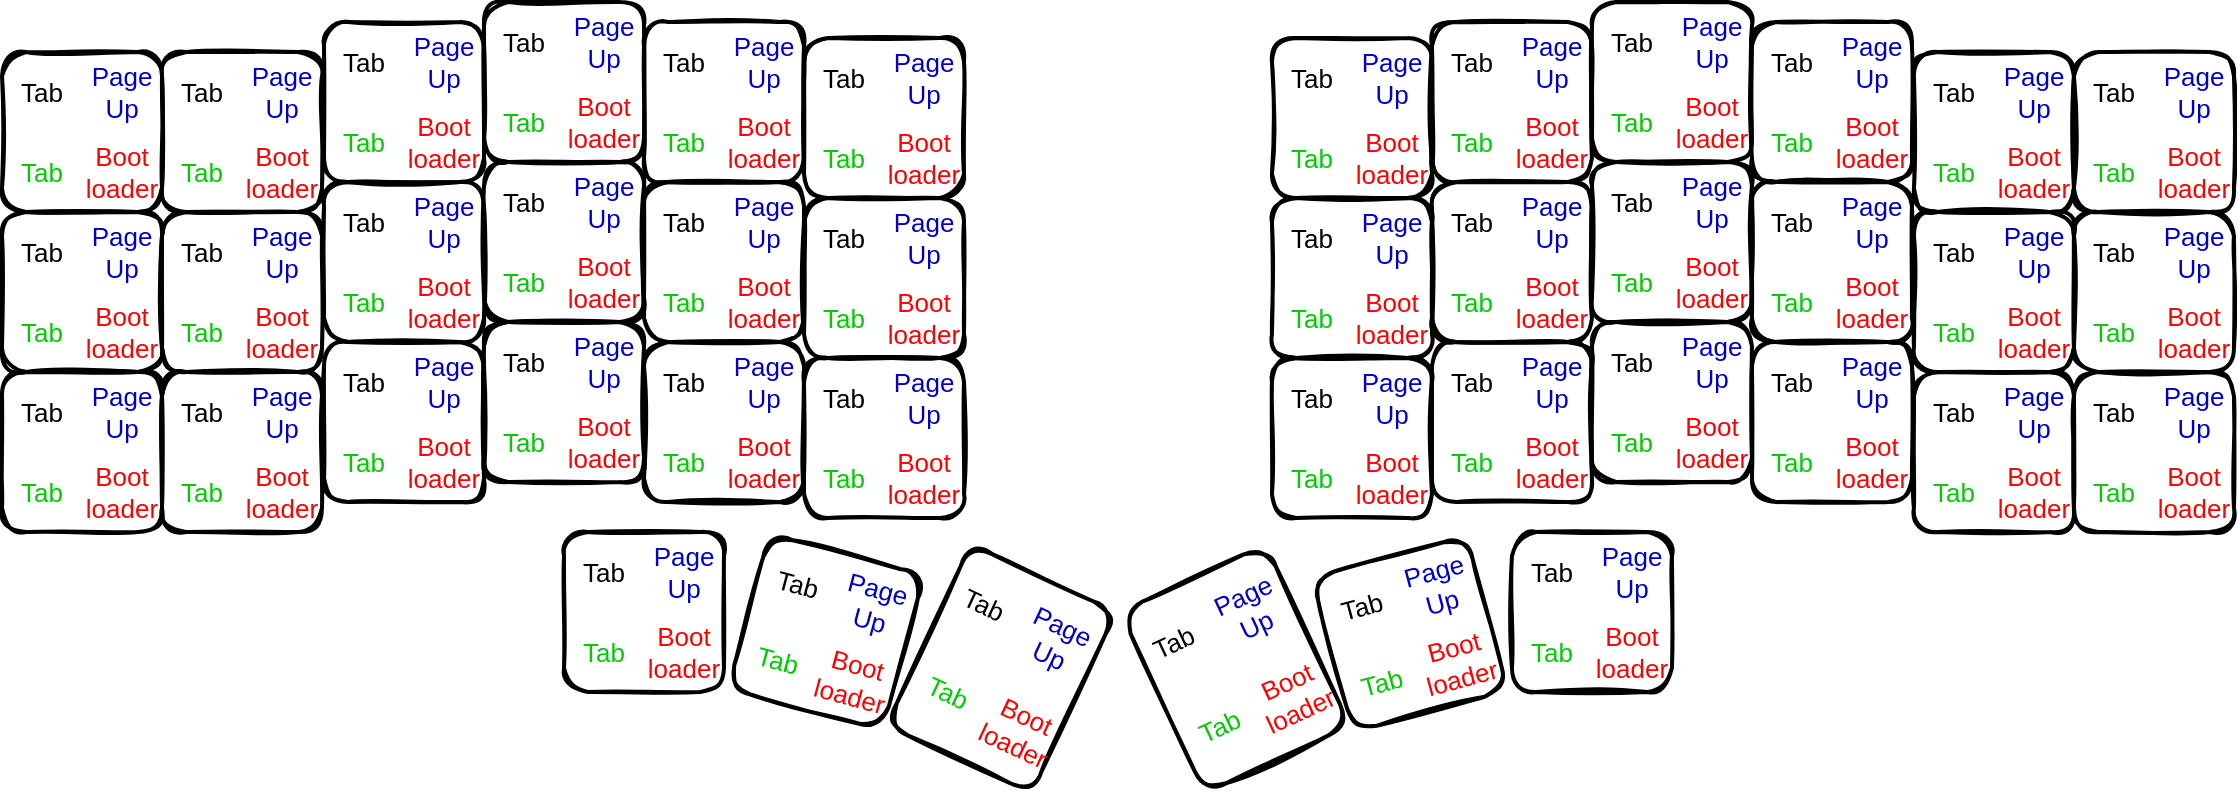 <mxfile version="21.2.9" type="github">
  <diagram name="第 1 页" id="F1OaBbWz24oC9GuwH90U">
    <mxGraphModel dx="1462" dy="1560" grid="1" gridSize="10" guides="1" tooltips="1" connect="1" arrows="1" fold="1" page="1" pageScale="1" pageWidth="850" pageHeight="1100" math="0" shadow="0">
      <root>
        <mxCell id="0" />
        <mxCell id="1" parent="0" />
        <mxCell id="BvFk9DYRYYywMg2uubC_-1" value="" style="group" vertex="1" connectable="0" parent="1">
          <mxGeometry x="287" y="190" width="80" height="80" as="geometry" />
        </mxCell>
        <mxCell id="BvFk9DYRYYywMg2uubC_-2" value="" style="rounded=1;strokeWidth=2;fillWeight=4;hachureGap=8;hachureAngle=45;fillColor=none;sketch=1;fillStyle=dashed;movable=1;resizable=1;rotatable=1;deletable=1;editable=1;locked=0;connectable=1;labelBackgroundColor=none;labelBorderColor=none;fontColor=none;noLabel=1;html=1;container=0;" vertex="1" parent="BvFk9DYRYYywMg2uubC_-1">
          <mxGeometry width="80" height="80" as="geometry" />
        </mxCell>
        <mxCell id="BvFk9DYRYYywMg2uubC_-3" value="Tab" style="text;whiteSpace=wrap;labelBackgroundColor=none;fontSize=13;align=center;verticalAlign=middle;fontColor=#000000;html=1;container=0;" vertex="1" parent="BvFk9DYRYYywMg2uubC_-1">
          <mxGeometry width="40" height="40" as="geometry" />
        </mxCell>
        <mxCell id="BvFk9DYRYYywMg2uubC_-4" value="Page&lt;br&gt;Up&lt;br&gt;" style="text;whiteSpace=wrap;labelBackgroundColor=none;fontColor=#0000CC;fontSize=13;align=center;verticalAlign=middle;html=1;container=0;" vertex="1" parent="BvFk9DYRYYywMg2uubC_-1">
          <mxGeometry x="40" width="40" height="40" as="geometry" />
        </mxCell>
        <mxCell id="BvFk9DYRYYywMg2uubC_-5" value="Tab" style="text;whiteSpace=wrap;labelBackgroundColor=none;fontColor=#00CC00;fontSize=13;align=center;verticalAlign=middle;html=1;container=0;" vertex="1" parent="BvFk9DYRYYywMg2uubC_-1">
          <mxGeometry y="40" width="40" height="40" as="geometry" />
        </mxCell>
        <mxCell id="BvFk9DYRYYywMg2uubC_-6" value="Boot&lt;br&gt;loader&lt;br&gt;" style="text;whiteSpace=wrap;labelBackgroundColor=none;fontColor=#FF0000;fontSize=13;align=center;verticalAlign=middle;html=1;container=0;" vertex="1" parent="BvFk9DYRYYywMg2uubC_-1">
          <mxGeometry x="40" y="40" width="40" height="40" as="geometry" />
        </mxCell>
        <mxCell id="BvFk9DYRYYywMg2uubC_-7" value="" style="group" vertex="1" connectable="0" parent="1">
          <mxGeometry x="367" y="190" width="80" height="80" as="geometry" />
        </mxCell>
        <mxCell id="BvFk9DYRYYywMg2uubC_-8" value="" style="rounded=1;strokeWidth=2;fillWeight=4;hachureGap=8;hachureAngle=45;fillColor=none;sketch=1;fillStyle=dashed;movable=1;resizable=1;rotatable=1;deletable=1;editable=1;locked=0;connectable=1;labelBackgroundColor=none;labelBorderColor=none;fontColor=none;noLabel=1;html=1;container=0;" vertex="1" parent="BvFk9DYRYYywMg2uubC_-7">
          <mxGeometry width="80" height="80" as="geometry" />
        </mxCell>
        <mxCell id="BvFk9DYRYYywMg2uubC_-9" value="Tab" style="text;whiteSpace=wrap;labelBackgroundColor=none;fontSize=13;align=center;verticalAlign=middle;fontColor=#000000;html=1;container=0;" vertex="1" parent="BvFk9DYRYYywMg2uubC_-7">
          <mxGeometry width="40" height="40" as="geometry" />
        </mxCell>
        <mxCell id="BvFk9DYRYYywMg2uubC_-10" value="Page&lt;br&gt;Up&lt;br&gt;" style="text;whiteSpace=wrap;labelBackgroundColor=none;fontColor=#0000CC;fontSize=13;align=center;verticalAlign=middle;html=1;container=0;" vertex="1" parent="BvFk9DYRYYywMg2uubC_-7">
          <mxGeometry x="40" width="40" height="40" as="geometry" />
        </mxCell>
        <mxCell id="BvFk9DYRYYywMg2uubC_-11" value="Tab" style="text;whiteSpace=wrap;labelBackgroundColor=none;fontColor=#00CC00;fontSize=13;align=center;verticalAlign=middle;html=1;container=0;" vertex="1" parent="BvFk9DYRYYywMg2uubC_-7">
          <mxGeometry y="40" width="40" height="40" as="geometry" />
        </mxCell>
        <mxCell id="BvFk9DYRYYywMg2uubC_-12" value="Boot&lt;br&gt;loader&lt;br&gt;" style="text;whiteSpace=wrap;labelBackgroundColor=none;fontColor=#FF0000;fontSize=13;align=center;verticalAlign=middle;html=1;container=0;" vertex="1" parent="BvFk9DYRYYywMg2uubC_-7">
          <mxGeometry x="40" y="40" width="40" height="40" as="geometry" />
        </mxCell>
        <mxCell id="BvFk9DYRYYywMg2uubC_-13" value="" style="group" vertex="1" connectable="0" parent="1">
          <mxGeometry x="448" y="175" width="80" height="80" as="geometry" />
        </mxCell>
        <mxCell id="BvFk9DYRYYywMg2uubC_-14" value="" style="rounded=1;strokeWidth=2;fillWeight=4;hachureGap=8;hachureAngle=45;fillColor=none;sketch=1;fillStyle=dashed;movable=1;resizable=1;rotatable=1;deletable=1;editable=1;locked=0;connectable=1;labelBackgroundColor=none;labelBorderColor=none;fontColor=none;noLabel=1;html=1;container=0;" vertex="1" parent="BvFk9DYRYYywMg2uubC_-13">
          <mxGeometry width="80" height="80" as="geometry" />
        </mxCell>
        <mxCell id="BvFk9DYRYYywMg2uubC_-15" value="Tab" style="text;whiteSpace=wrap;labelBackgroundColor=none;fontSize=13;align=center;verticalAlign=middle;fontColor=#000000;html=1;container=0;" vertex="1" parent="BvFk9DYRYYywMg2uubC_-13">
          <mxGeometry width="40" height="40" as="geometry" />
        </mxCell>
        <mxCell id="BvFk9DYRYYywMg2uubC_-16" value="Page&lt;br&gt;Up&lt;br&gt;" style="text;whiteSpace=wrap;labelBackgroundColor=none;fontColor=#0000CC;fontSize=13;align=center;verticalAlign=middle;html=1;container=0;" vertex="1" parent="BvFk9DYRYYywMg2uubC_-13">
          <mxGeometry x="40" width="40" height="40" as="geometry" />
        </mxCell>
        <mxCell id="BvFk9DYRYYywMg2uubC_-17" value="Tab" style="text;whiteSpace=wrap;labelBackgroundColor=none;fontColor=#00CC00;fontSize=13;align=center;verticalAlign=middle;html=1;container=0;" vertex="1" parent="BvFk9DYRYYywMg2uubC_-13">
          <mxGeometry y="40" width="40" height="40" as="geometry" />
        </mxCell>
        <mxCell id="BvFk9DYRYYywMg2uubC_-18" value="Boot&lt;br&gt;loader&lt;br&gt;" style="text;whiteSpace=wrap;labelBackgroundColor=none;fontColor=#FF0000;fontSize=13;align=center;verticalAlign=middle;html=1;container=0;" vertex="1" parent="BvFk9DYRYYywMg2uubC_-13">
          <mxGeometry x="40" y="40" width="40" height="40" as="geometry" />
        </mxCell>
        <mxCell id="BvFk9DYRYYywMg2uubC_-19" value="" style="group" vertex="1" connectable="0" parent="1">
          <mxGeometry x="528" y="165" width="80" height="80" as="geometry" />
        </mxCell>
        <mxCell id="BvFk9DYRYYywMg2uubC_-20" value="" style="rounded=1;strokeWidth=2;fillWeight=4;hachureGap=8;hachureAngle=45;fillColor=none;sketch=1;fillStyle=dashed;movable=1;resizable=1;rotatable=1;deletable=1;editable=1;locked=0;connectable=1;labelBackgroundColor=none;labelBorderColor=none;fontColor=none;noLabel=1;html=1;container=0;" vertex="1" parent="BvFk9DYRYYywMg2uubC_-19">
          <mxGeometry width="80" height="80" as="geometry" />
        </mxCell>
        <mxCell id="BvFk9DYRYYywMg2uubC_-21" value="Tab" style="text;whiteSpace=wrap;labelBackgroundColor=none;fontSize=13;align=center;verticalAlign=middle;fontColor=#000000;html=1;container=0;" vertex="1" parent="BvFk9DYRYYywMg2uubC_-19">
          <mxGeometry width="40" height="40" as="geometry" />
        </mxCell>
        <mxCell id="BvFk9DYRYYywMg2uubC_-22" value="Page&lt;br&gt;Up&lt;br&gt;" style="text;whiteSpace=wrap;labelBackgroundColor=none;fontColor=#0000CC;fontSize=13;align=center;verticalAlign=middle;html=1;container=0;" vertex="1" parent="BvFk9DYRYYywMg2uubC_-19">
          <mxGeometry x="40" width="40" height="40" as="geometry" />
        </mxCell>
        <mxCell id="BvFk9DYRYYywMg2uubC_-23" value="Tab" style="text;whiteSpace=wrap;labelBackgroundColor=none;fontColor=#00CC00;fontSize=13;align=center;verticalAlign=middle;html=1;container=0;" vertex="1" parent="BvFk9DYRYYywMg2uubC_-19">
          <mxGeometry y="40" width="40" height="40" as="geometry" />
        </mxCell>
        <mxCell id="BvFk9DYRYYywMg2uubC_-24" value="Boot&lt;br&gt;loader&lt;br&gt;" style="text;whiteSpace=wrap;labelBackgroundColor=none;fontColor=#FF0000;fontSize=13;align=center;verticalAlign=middle;html=1;container=0;" vertex="1" parent="BvFk9DYRYYywMg2uubC_-19">
          <mxGeometry x="40" y="40" width="40" height="40" as="geometry" />
        </mxCell>
        <mxCell id="BvFk9DYRYYywMg2uubC_-25" value="" style="group" vertex="1" connectable="0" parent="1">
          <mxGeometry x="608" y="175" width="80" height="80" as="geometry" />
        </mxCell>
        <mxCell id="BvFk9DYRYYywMg2uubC_-26" value="" style="rounded=1;strokeWidth=2;fillWeight=4;hachureGap=8;hachureAngle=45;fillColor=none;sketch=1;fillStyle=dashed;movable=1;resizable=1;rotatable=1;deletable=1;editable=1;locked=0;connectable=1;labelBackgroundColor=none;labelBorderColor=none;fontColor=none;noLabel=1;html=1;container=0;" vertex="1" parent="BvFk9DYRYYywMg2uubC_-25">
          <mxGeometry width="80" height="80" as="geometry" />
        </mxCell>
        <mxCell id="BvFk9DYRYYywMg2uubC_-27" value="Tab" style="text;whiteSpace=wrap;labelBackgroundColor=none;fontSize=13;align=center;verticalAlign=middle;fontColor=#000000;html=1;container=0;" vertex="1" parent="BvFk9DYRYYywMg2uubC_-25">
          <mxGeometry width="40" height="40" as="geometry" />
        </mxCell>
        <mxCell id="BvFk9DYRYYywMg2uubC_-28" value="Page&lt;br&gt;Up&lt;br&gt;" style="text;whiteSpace=wrap;labelBackgroundColor=none;fontColor=#0000CC;fontSize=13;align=center;verticalAlign=middle;html=1;container=0;" vertex="1" parent="BvFk9DYRYYywMg2uubC_-25">
          <mxGeometry x="40" width="40" height="40" as="geometry" />
        </mxCell>
        <mxCell id="BvFk9DYRYYywMg2uubC_-29" value="Tab" style="text;whiteSpace=wrap;labelBackgroundColor=none;fontColor=#00CC00;fontSize=13;align=center;verticalAlign=middle;html=1;container=0;" vertex="1" parent="BvFk9DYRYYywMg2uubC_-25">
          <mxGeometry y="40" width="40" height="40" as="geometry" />
        </mxCell>
        <mxCell id="BvFk9DYRYYywMg2uubC_-30" value="Boot&lt;br&gt;loader&lt;br&gt;" style="text;whiteSpace=wrap;labelBackgroundColor=none;fontColor=#FF0000;fontSize=13;align=center;verticalAlign=middle;html=1;container=0;" vertex="1" parent="BvFk9DYRYYywMg2uubC_-25">
          <mxGeometry x="40" y="40" width="40" height="40" as="geometry" />
        </mxCell>
        <mxCell id="BvFk9DYRYYywMg2uubC_-31" value="" style="group" vertex="1" connectable="0" parent="1">
          <mxGeometry x="688" y="183" width="80" height="80" as="geometry" />
        </mxCell>
        <mxCell id="BvFk9DYRYYywMg2uubC_-32" value="" style="rounded=1;strokeWidth=2;fillWeight=4;hachureGap=8;hachureAngle=45;fillColor=none;sketch=1;fillStyle=dashed;movable=1;resizable=1;rotatable=1;deletable=1;editable=1;locked=0;connectable=1;labelBackgroundColor=none;labelBorderColor=none;fontColor=none;noLabel=1;html=1;container=0;" vertex="1" parent="BvFk9DYRYYywMg2uubC_-31">
          <mxGeometry width="80" height="80" as="geometry" />
        </mxCell>
        <mxCell id="BvFk9DYRYYywMg2uubC_-33" value="Tab" style="text;whiteSpace=wrap;labelBackgroundColor=none;fontSize=13;align=center;verticalAlign=middle;fontColor=#000000;html=1;container=0;" vertex="1" parent="BvFk9DYRYYywMg2uubC_-31">
          <mxGeometry width="40" height="40" as="geometry" />
        </mxCell>
        <mxCell id="BvFk9DYRYYywMg2uubC_-34" value="Page&lt;br&gt;Up&lt;br&gt;" style="text;whiteSpace=wrap;labelBackgroundColor=none;fontColor=#0000CC;fontSize=13;align=center;verticalAlign=middle;html=1;container=0;" vertex="1" parent="BvFk9DYRYYywMg2uubC_-31">
          <mxGeometry x="40" width="40" height="40" as="geometry" />
        </mxCell>
        <mxCell id="BvFk9DYRYYywMg2uubC_-35" value="Tab" style="text;whiteSpace=wrap;labelBackgroundColor=none;fontColor=#00CC00;fontSize=13;align=center;verticalAlign=middle;html=1;container=0;" vertex="1" parent="BvFk9DYRYYywMg2uubC_-31">
          <mxGeometry y="40" width="40" height="40" as="geometry" />
        </mxCell>
        <mxCell id="BvFk9DYRYYywMg2uubC_-36" value="Boot&lt;br&gt;loader&lt;br&gt;" style="text;whiteSpace=wrap;labelBackgroundColor=none;fontColor=#FF0000;fontSize=13;align=center;verticalAlign=middle;html=1;container=0;" vertex="1" parent="BvFk9DYRYYywMg2uubC_-31">
          <mxGeometry x="40" y="40" width="40" height="40" as="geometry" />
        </mxCell>
        <mxCell id="BvFk9DYRYYywMg2uubC_-37" value="" style="group" vertex="1" connectable="0" parent="1">
          <mxGeometry x="287" y="270" width="80" height="80" as="geometry" />
        </mxCell>
        <mxCell id="BvFk9DYRYYywMg2uubC_-38" value="" style="rounded=1;strokeWidth=2;fillWeight=4;hachureGap=8;hachureAngle=45;fillColor=none;sketch=1;fillStyle=dashed;movable=1;resizable=1;rotatable=1;deletable=1;editable=1;locked=0;connectable=1;labelBackgroundColor=none;labelBorderColor=none;fontColor=none;noLabel=1;html=1;container=0;" vertex="1" parent="BvFk9DYRYYywMg2uubC_-37">
          <mxGeometry width="80" height="80" as="geometry" />
        </mxCell>
        <mxCell id="BvFk9DYRYYywMg2uubC_-39" value="Tab" style="text;whiteSpace=wrap;labelBackgroundColor=none;fontSize=13;align=center;verticalAlign=middle;fontColor=#000000;html=1;container=0;" vertex="1" parent="BvFk9DYRYYywMg2uubC_-37">
          <mxGeometry width="40" height="40" as="geometry" />
        </mxCell>
        <mxCell id="BvFk9DYRYYywMg2uubC_-40" value="Page&lt;br&gt;Up&lt;br&gt;" style="text;whiteSpace=wrap;labelBackgroundColor=none;fontColor=#0000CC;fontSize=13;align=center;verticalAlign=middle;html=1;container=0;" vertex="1" parent="BvFk9DYRYYywMg2uubC_-37">
          <mxGeometry x="40" width="40" height="40" as="geometry" />
        </mxCell>
        <mxCell id="BvFk9DYRYYywMg2uubC_-41" value="Tab" style="text;whiteSpace=wrap;labelBackgroundColor=none;fontColor=#00CC00;fontSize=13;align=center;verticalAlign=middle;html=1;container=0;" vertex="1" parent="BvFk9DYRYYywMg2uubC_-37">
          <mxGeometry y="40" width="40" height="40" as="geometry" />
        </mxCell>
        <mxCell id="BvFk9DYRYYywMg2uubC_-42" value="Boot&lt;br&gt;loader&lt;br&gt;" style="text;whiteSpace=wrap;labelBackgroundColor=none;fontColor=#FF0000;fontSize=13;align=center;verticalAlign=middle;html=1;container=0;" vertex="1" parent="BvFk9DYRYYywMg2uubC_-37">
          <mxGeometry x="40" y="40" width="40" height="40" as="geometry" />
        </mxCell>
        <mxCell id="BvFk9DYRYYywMg2uubC_-43" value="" style="group" vertex="1" connectable="0" parent="1">
          <mxGeometry x="367" y="270" width="80" height="80" as="geometry" />
        </mxCell>
        <mxCell id="BvFk9DYRYYywMg2uubC_-44" value="" style="rounded=1;strokeWidth=2;fillWeight=4;hachureGap=8;hachureAngle=45;fillColor=none;sketch=1;fillStyle=dashed;movable=1;resizable=1;rotatable=1;deletable=1;editable=1;locked=0;connectable=1;labelBackgroundColor=none;labelBorderColor=none;fontColor=none;noLabel=1;html=1;container=0;" vertex="1" parent="BvFk9DYRYYywMg2uubC_-43">
          <mxGeometry width="80" height="80" as="geometry" />
        </mxCell>
        <mxCell id="BvFk9DYRYYywMg2uubC_-45" value="Tab" style="text;whiteSpace=wrap;labelBackgroundColor=none;fontSize=13;align=center;verticalAlign=middle;fontColor=#000000;html=1;container=0;" vertex="1" parent="BvFk9DYRYYywMg2uubC_-43">
          <mxGeometry width="40" height="40" as="geometry" />
        </mxCell>
        <mxCell id="BvFk9DYRYYywMg2uubC_-46" value="Page&lt;br&gt;Up&lt;br&gt;" style="text;whiteSpace=wrap;labelBackgroundColor=none;fontColor=#0000CC;fontSize=13;align=center;verticalAlign=middle;html=1;container=0;" vertex="1" parent="BvFk9DYRYYywMg2uubC_-43">
          <mxGeometry x="40" width="40" height="40" as="geometry" />
        </mxCell>
        <mxCell id="BvFk9DYRYYywMg2uubC_-47" value="Tab" style="text;whiteSpace=wrap;labelBackgroundColor=none;fontColor=#00CC00;fontSize=13;align=center;verticalAlign=middle;html=1;container=0;" vertex="1" parent="BvFk9DYRYYywMg2uubC_-43">
          <mxGeometry y="40" width="40" height="40" as="geometry" />
        </mxCell>
        <mxCell id="BvFk9DYRYYywMg2uubC_-48" value="Boot&lt;br&gt;loader&lt;br&gt;" style="text;whiteSpace=wrap;labelBackgroundColor=none;fontColor=#FF0000;fontSize=13;align=center;verticalAlign=middle;html=1;container=0;" vertex="1" parent="BvFk9DYRYYywMg2uubC_-43">
          <mxGeometry x="40" y="40" width="40" height="40" as="geometry" />
        </mxCell>
        <mxCell id="BvFk9DYRYYywMg2uubC_-49" value="" style="group" vertex="1" connectable="0" parent="1">
          <mxGeometry x="448" y="255" width="80" height="80" as="geometry" />
        </mxCell>
        <mxCell id="BvFk9DYRYYywMg2uubC_-50" value="" style="rounded=1;strokeWidth=2;fillWeight=4;hachureGap=8;hachureAngle=45;fillColor=none;sketch=1;fillStyle=dashed;movable=1;resizable=1;rotatable=1;deletable=1;editable=1;locked=0;connectable=1;labelBackgroundColor=none;labelBorderColor=none;fontColor=none;noLabel=1;html=1;container=0;" vertex="1" parent="BvFk9DYRYYywMg2uubC_-49">
          <mxGeometry width="80" height="80" as="geometry" />
        </mxCell>
        <mxCell id="BvFk9DYRYYywMg2uubC_-51" value="Tab" style="text;whiteSpace=wrap;labelBackgroundColor=none;fontSize=13;align=center;verticalAlign=middle;fontColor=#000000;html=1;container=0;" vertex="1" parent="BvFk9DYRYYywMg2uubC_-49">
          <mxGeometry width="40" height="40" as="geometry" />
        </mxCell>
        <mxCell id="BvFk9DYRYYywMg2uubC_-52" value="Page&lt;br&gt;Up&lt;br&gt;" style="text;whiteSpace=wrap;labelBackgroundColor=none;fontColor=#0000CC;fontSize=13;align=center;verticalAlign=middle;html=1;container=0;" vertex="1" parent="BvFk9DYRYYywMg2uubC_-49">
          <mxGeometry x="40" width="40" height="40" as="geometry" />
        </mxCell>
        <mxCell id="BvFk9DYRYYywMg2uubC_-53" value="Tab" style="text;whiteSpace=wrap;labelBackgroundColor=none;fontColor=#00CC00;fontSize=13;align=center;verticalAlign=middle;html=1;container=0;" vertex="1" parent="BvFk9DYRYYywMg2uubC_-49">
          <mxGeometry y="40" width="40" height="40" as="geometry" />
        </mxCell>
        <mxCell id="BvFk9DYRYYywMg2uubC_-54" value="Boot&lt;br&gt;loader&lt;br&gt;" style="text;whiteSpace=wrap;labelBackgroundColor=none;fontColor=#FF0000;fontSize=13;align=center;verticalAlign=middle;html=1;container=0;" vertex="1" parent="BvFk9DYRYYywMg2uubC_-49">
          <mxGeometry x="40" y="40" width="40" height="40" as="geometry" />
        </mxCell>
        <mxCell id="BvFk9DYRYYywMg2uubC_-55" value="" style="group" vertex="1" connectable="0" parent="1">
          <mxGeometry x="528" y="245" width="80" height="80" as="geometry" />
        </mxCell>
        <mxCell id="BvFk9DYRYYywMg2uubC_-56" value="" style="rounded=1;strokeWidth=2;fillWeight=4;hachureGap=8;hachureAngle=45;fillColor=none;sketch=1;fillStyle=dashed;movable=1;resizable=1;rotatable=1;deletable=1;editable=1;locked=0;connectable=1;labelBackgroundColor=none;labelBorderColor=none;fontColor=none;noLabel=1;html=1;container=0;" vertex="1" parent="BvFk9DYRYYywMg2uubC_-55">
          <mxGeometry width="80" height="80" as="geometry" />
        </mxCell>
        <mxCell id="BvFk9DYRYYywMg2uubC_-57" value="Tab" style="text;whiteSpace=wrap;labelBackgroundColor=none;fontSize=13;align=center;verticalAlign=middle;fontColor=#000000;html=1;container=0;" vertex="1" parent="BvFk9DYRYYywMg2uubC_-55">
          <mxGeometry width="40" height="40" as="geometry" />
        </mxCell>
        <mxCell id="BvFk9DYRYYywMg2uubC_-58" value="Page&lt;br&gt;Up&lt;br&gt;" style="text;whiteSpace=wrap;labelBackgroundColor=none;fontColor=#0000CC;fontSize=13;align=center;verticalAlign=middle;html=1;container=0;" vertex="1" parent="BvFk9DYRYYywMg2uubC_-55">
          <mxGeometry x="40" width="40" height="40" as="geometry" />
        </mxCell>
        <mxCell id="BvFk9DYRYYywMg2uubC_-59" value="Tab" style="text;whiteSpace=wrap;labelBackgroundColor=none;fontColor=#00CC00;fontSize=13;align=center;verticalAlign=middle;html=1;container=0;" vertex="1" parent="BvFk9DYRYYywMg2uubC_-55">
          <mxGeometry y="40" width="40" height="40" as="geometry" />
        </mxCell>
        <mxCell id="BvFk9DYRYYywMg2uubC_-60" value="Boot&lt;br&gt;loader&lt;br&gt;" style="text;whiteSpace=wrap;labelBackgroundColor=none;fontColor=#FF0000;fontSize=13;align=center;verticalAlign=middle;html=1;container=0;" vertex="1" parent="BvFk9DYRYYywMg2uubC_-55">
          <mxGeometry x="40" y="40" width="40" height="40" as="geometry" />
        </mxCell>
        <mxCell id="BvFk9DYRYYywMg2uubC_-61" value="" style="group" vertex="1" connectable="0" parent="1">
          <mxGeometry x="608" y="255" width="80" height="80" as="geometry" />
        </mxCell>
        <mxCell id="BvFk9DYRYYywMg2uubC_-62" value="" style="rounded=1;strokeWidth=2;fillWeight=4;hachureGap=8;hachureAngle=45;fillColor=none;sketch=1;fillStyle=dashed;movable=1;resizable=1;rotatable=1;deletable=1;editable=1;locked=0;connectable=1;labelBackgroundColor=none;labelBorderColor=none;fontColor=none;noLabel=1;html=1;container=0;" vertex="1" parent="BvFk9DYRYYywMg2uubC_-61">
          <mxGeometry width="80" height="80" as="geometry" />
        </mxCell>
        <mxCell id="BvFk9DYRYYywMg2uubC_-63" value="Tab" style="text;whiteSpace=wrap;labelBackgroundColor=none;fontSize=13;align=center;verticalAlign=middle;fontColor=#000000;html=1;container=0;" vertex="1" parent="BvFk9DYRYYywMg2uubC_-61">
          <mxGeometry width="40" height="40" as="geometry" />
        </mxCell>
        <mxCell id="BvFk9DYRYYywMg2uubC_-64" value="Page&lt;br&gt;Up&lt;br&gt;" style="text;whiteSpace=wrap;labelBackgroundColor=none;fontColor=#0000CC;fontSize=13;align=center;verticalAlign=middle;html=1;container=0;" vertex="1" parent="BvFk9DYRYYywMg2uubC_-61">
          <mxGeometry x="40" width="40" height="40" as="geometry" />
        </mxCell>
        <mxCell id="BvFk9DYRYYywMg2uubC_-65" value="Tab" style="text;whiteSpace=wrap;labelBackgroundColor=none;fontColor=#00CC00;fontSize=13;align=center;verticalAlign=middle;html=1;container=0;" vertex="1" parent="BvFk9DYRYYywMg2uubC_-61">
          <mxGeometry y="40" width="40" height="40" as="geometry" />
        </mxCell>
        <mxCell id="BvFk9DYRYYywMg2uubC_-66" value="Boot&lt;br&gt;loader&lt;br&gt;" style="text;whiteSpace=wrap;labelBackgroundColor=none;fontColor=#FF0000;fontSize=13;align=center;verticalAlign=middle;html=1;container=0;" vertex="1" parent="BvFk9DYRYYywMg2uubC_-61">
          <mxGeometry x="40" y="40" width="40" height="40" as="geometry" />
        </mxCell>
        <mxCell id="BvFk9DYRYYywMg2uubC_-67" value="" style="group" vertex="1" connectable="0" parent="1">
          <mxGeometry x="688" y="263" width="80" height="80" as="geometry" />
        </mxCell>
        <mxCell id="BvFk9DYRYYywMg2uubC_-68" value="" style="rounded=1;strokeWidth=2;fillWeight=4;hachureGap=8;hachureAngle=45;fillColor=none;sketch=1;fillStyle=dashed;movable=1;resizable=1;rotatable=1;deletable=1;editable=1;locked=0;connectable=1;labelBackgroundColor=none;labelBorderColor=none;fontColor=none;noLabel=1;html=1;container=0;" vertex="1" parent="BvFk9DYRYYywMg2uubC_-67">
          <mxGeometry width="80" height="80" as="geometry" />
        </mxCell>
        <mxCell id="BvFk9DYRYYywMg2uubC_-69" value="Tab" style="text;whiteSpace=wrap;labelBackgroundColor=none;fontSize=13;align=center;verticalAlign=middle;fontColor=#000000;html=1;container=0;" vertex="1" parent="BvFk9DYRYYywMg2uubC_-67">
          <mxGeometry width="40" height="40" as="geometry" />
        </mxCell>
        <mxCell id="BvFk9DYRYYywMg2uubC_-70" value="Page&lt;br&gt;Up&lt;br&gt;" style="text;whiteSpace=wrap;labelBackgroundColor=none;fontColor=#0000CC;fontSize=13;align=center;verticalAlign=middle;html=1;container=0;" vertex="1" parent="BvFk9DYRYYywMg2uubC_-67">
          <mxGeometry x="40" width="40" height="40" as="geometry" />
        </mxCell>
        <mxCell id="BvFk9DYRYYywMg2uubC_-71" value="Tab" style="text;whiteSpace=wrap;labelBackgroundColor=none;fontColor=#00CC00;fontSize=13;align=center;verticalAlign=middle;html=1;container=0;" vertex="1" parent="BvFk9DYRYYywMg2uubC_-67">
          <mxGeometry y="40" width="40" height="40" as="geometry" />
        </mxCell>
        <mxCell id="BvFk9DYRYYywMg2uubC_-72" value="Boot&lt;br&gt;loader&lt;br&gt;" style="text;whiteSpace=wrap;labelBackgroundColor=none;fontColor=#FF0000;fontSize=13;align=center;verticalAlign=middle;html=1;container=0;" vertex="1" parent="BvFk9DYRYYywMg2uubC_-67">
          <mxGeometry x="40" y="40" width="40" height="40" as="geometry" />
        </mxCell>
        <mxCell id="BvFk9DYRYYywMg2uubC_-73" value="" style="group" vertex="1" connectable="0" parent="1">
          <mxGeometry x="287" y="350" width="80" height="80" as="geometry" />
        </mxCell>
        <mxCell id="BvFk9DYRYYywMg2uubC_-74" value="" style="rounded=1;strokeWidth=2;fillWeight=4;hachureGap=8;hachureAngle=45;fillColor=none;sketch=1;fillStyle=dashed;movable=1;resizable=1;rotatable=1;deletable=1;editable=1;locked=0;connectable=1;labelBackgroundColor=none;labelBorderColor=none;fontColor=none;noLabel=1;html=1;container=0;" vertex="1" parent="BvFk9DYRYYywMg2uubC_-73">
          <mxGeometry width="80" height="80" as="geometry" />
        </mxCell>
        <mxCell id="BvFk9DYRYYywMg2uubC_-75" value="Tab" style="text;whiteSpace=wrap;labelBackgroundColor=none;fontSize=13;align=center;verticalAlign=middle;fontColor=#000000;html=1;container=0;" vertex="1" parent="BvFk9DYRYYywMg2uubC_-73">
          <mxGeometry width="40" height="40" as="geometry" />
        </mxCell>
        <mxCell id="BvFk9DYRYYywMg2uubC_-76" value="Page&lt;br&gt;Up&lt;br&gt;" style="text;whiteSpace=wrap;labelBackgroundColor=none;fontColor=#0000CC;fontSize=13;align=center;verticalAlign=middle;html=1;container=0;" vertex="1" parent="BvFk9DYRYYywMg2uubC_-73">
          <mxGeometry x="40" width="40" height="40" as="geometry" />
        </mxCell>
        <mxCell id="BvFk9DYRYYywMg2uubC_-77" value="Tab" style="text;whiteSpace=wrap;labelBackgroundColor=none;fontColor=#00CC00;fontSize=13;align=center;verticalAlign=middle;html=1;container=0;" vertex="1" parent="BvFk9DYRYYywMg2uubC_-73">
          <mxGeometry y="40" width="40" height="40" as="geometry" />
        </mxCell>
        <mxCell id="BvFk9DYRYYywMg2uubC_-78" value="Boot&lt;br&gt;loader&lt;br&gt;" style="text;whiteSpace=wrap;labelBackgroundColor=none;fontColor=#FF0000;fontSize=13;align=center;verticalAlign=middle;html=1;container=0;" vertex="1" parent="BvFk9DYRYYywMg2uubC_-73">
          <mxGeometry x="40" y="40" width="40" height="40" as="geometry" />
        </mxCell>
        <mxCell id="BvFk9DYRYYywMg2uubC_-79" value="" style="group" vertex="1" connectable="0" parent="1">
          <mxGeometry x="367" y="350" width="80" height="80" as="geometry" />
        </mxCell>
        <mxCell id="BvFk9DYRYYywMg2uubC_-80" value="" style="rounded=1;strokeWidth=2;fillWeight=4;hachureGap=8;hachureAngle=45;fillColor=none;sketch=1;fillStyle=dashed;movable=1;resizable=1;rotatable=1;deletable=1;editable=1;locked=0;connectable=1;labelBackgroundColor=none;labelBorderColor=none;fontColor=none;noLabel=1;html=1;container=0;" vertex="1" parent="BvFk9DYRYYywMg2uubC_-79">
          <mxGeometry width="80" height="80" as="geometry" />
        </mxCell>
        <mxCell id="BvFk9DYRYYywMg2uubC_-81" value="Tab" style="text;whiteSpace=wrap;labelBackgroundColor=none;fontSize=13;align=center;verticalAlign=middle;fontColor=#000000;html=1;container=0;" vertex="1" parent="BvFk9DYRYYywMg2uubC_-79">
          <mxGeometry width="40" height="40" as="geometry" />
        </mxCell>
        <mxCell id="BvFk9DYRYYywMg2uubC_-82" value="Page&lt;br&gt;Up&lt;br&gt;" style="text;whiteSpace=wrap;labelBackgroundColor=none;fontColor=#0000CC;fontSize=13;align=center;verticalAlign=middle;html=1;container=0;" vertex="1" parent="BvFk9DYRYYywMg2uubC_-79">
          <mxGeometry x="40" width="40" height="40" as="geometry" />
        </mxCell>
        <mxCell id="BvFk9DYRYYywMg2uubC_-83" value="Tab" style="text;whiteSpace=wrap;labelBackgroundColor=none;fontColor=#00CC00;fontSize=13;align=center;verticalAlign=middle;html=1;container=0;" vertex="1" parent="BvFk9DYRYYywMg2uubC_-79">
          <mxGeometry y="40" width="40" height="40" as="geometry" />
        </mxCell>
        <mxCell id="BvFk9DYRYYywMg2uubC_-84" value="Boot&lt;br&gt;loader&lt;br&gt;" style="text;whiteSpace=wrap;labelBackgroundColor=none;fontColor=#FF0000;fontSize=13;align=center;verticalAlign=middle;html=1;container=0;" vertex="1" parent="BvFk9DYRYYywMg2uubC_-79">
          <mxGeometry x="40" y="40" width="40" height="40" as="geometry" />
        </mxCell>
        <mxCell id="BvFk9DYRYYywMg2uubC_-85" value="" style="group" vertex="1" connectable="0" parent="1">
          <mxGeometry x="448" y="335" width="80" height="80" as="geometry" />
        </mxCell>
        <mxCell id="BvFk9DYRYYywMg2uubC_-86" value="" style="rounded=1;strokeWidth=2;fillWeight=4;hachureGap=8;hachureAngle=45;fillColor=none;sketch=1;fillStyle=dashed;movable=1;resizable=1;rotatable=1;deletable=1;editable=1;locked=0;connectable=1;labelBackgroundColor=none;labelBorderColor=none;fontColor=none;noLabel=1;html=1;container=0;" vertex="1" parent="BvFk9DYRYYywMg2uubC_-85">
          <mxGeometry width="80" height="80" as="geometry" />
        </mxCell>
        <mxCell id="BvFk9DYRYYywMg2uubC_-87" value="Tab" style="text;whiteSpace=wrap;labelBackgroundColor=none;fontSize=13;align=center;verticalAlign=middle;fontColor=#000000;html=1;container=0;" vertex="1" parent="BvFk9DYRYYywMg2uubC_-85">
          <mxGeometry width="40" height="40" as="geometry" />
        </mxCell>
        <mxCell id="BvFk9DYRYYywMg2uubC_-88" value="Page&lt;br&gt;Up&lt;br&gt;" style="text;whiteSpace=wrap;labelBackgroundColor=none;fontColor=#0000CC;fontSize=13;align=center;verticalAlign=middle;html=1;container=0;" vertex="1" parent="BvFk9DYRYYywMg2uubC_-85">
          <mxGeometry x="40" width="40" height="40" as="geometry" />
        </mxCell>
        <mxCell id="BvFk9DYRYYywMg2uubC_-89" value="Tab" style="text;whiteSpace=wrap;labelBackgroundColor=none;fontColor=#00CC00;fontSize=13;align=center;verticalAlign=middle;html=1;container=0;" vertex="1" parent="BvFk9DYRYYywMg2uubC_-85">
          <mxGeometry y="40" width="40" height="40" as="geometry" />
        </mxCell>
        <mxCell id="BvFk9DYRYYywMg2uubC_-90" value="Boot&lt;br&gt;loader&lt;br&gt;" style="text;whiteSpace=wrap;labelBackgroundColor=none;fontColor=#FF0000;fontSize=13;align=center;verticalAlign=middle;html=1;container=0;" vertex="1" parent="BvFk9DYRYYywMg2uubC_-85">
          <mxGeometry x="40" y="40" width="40" height="40" as="geometry" />
        </mxCell>
        <mxCell id="BvFk9DYRYYywMg2uubC_-91" value="" style="group" vertex="1" connectable="0" parent="1">
          <mxGeometry x="528" y="325" width="80" height="80" as="geometry" />
        </mxCell>
        <mxCell id="BvFk9DYRYYywMg2uubC_-92" value="" style="rounded=1;strokeWidth=2;fillWeight=4;hachureGap=8;hachureAngle=45;fillColor=none;sketch=1;fillStyle=dashed;movable=1;resizable=1;rotatable=1;deletable=1;editable=1;locked=0;connectable=1;labelBackgroundColor=none;labelBorderColor=none;fontColor=none;noLabel=1;html=1;container=0;" vertex="1" parent="BvFk9DYRYYywMg2uubC_-91">
          <mxGeometry width="80" height="80" as="geometry" />
        </mxCell>
        <mxCell id="BvFk9DYRYYywMg2uubC_-93" value="Tab" style="text;whiteSpace=wrap;labelBackgroundColor=none;fontSize=13;align=center;verticalAlign=middle;fontColor=#000000;html=1;container=0;" vertex="1" parent="BvFk9DYRYYywMg2uubC_-91">
          <mxGeometry width="40" height="40" as="geometry" />
        </mxCell>
        <mxCell id="BvFk9DYRYYywMg2uubC_-94" value="Page&lt;br&gt;Up&lt;br&gt;" style="text;whiteSpace=wrap;labelBackgroundColor=none;fontColor=#0000CC;fontSize=13;align=center;verticalAlign=middle;html=1;container=0;" vertex="1" parent="BvFk9DYRYYywMg2uubC_-91">
          <mxGeometry x="40" width="40" height="40" as="geometry" />
        </mxCell>
        <mxCell id="BvFk9DYRYYywMg2uubC_-95" value="Tab" style="text;whiteSpace=wrap;labelBackgroundColor=none;fontColor=#00CC00;fontSize=13;align=center;verticalAlign=middle;html=1;container=0;" vertex="1" parent="BvFk9DYRYYywMg2uubC_-91">
          <mxGeometry y="40" width="40" height="40" as="geometry" />
        </mxCell>
        <mxCell id="BvFk9DYRYYywMg2uubC_-96" value="Boot&lt;br&gt;loader&lt;br&gt;" style="text;whiteSpace=wrap;labelBackgroundColor=none;fontColor=#FF0000;fontSize=13;align=center;verticalAlign=middle;html=1;container=0;" vertex="1" parent="BvFk9DYRYYywMg2uubC_-91">
          <mxGeometry x="40" y="40" width="40" height="40" as="geometry" />
        </mxCell>
        <mxCell id="BvFk9DYRYYywMg2uubC_-97" value="" style="group" vertex="1" connectable="0" parent="1">
          <mxGeometry x="608" y="335" width="80" height="80" as="geometry" />
        </mxCell>
        <mxCell id="BvFk9DYRYYywMg2uubC_-98" value="" style="rounded=1;strokeWidth=2;fillWeight=4;hachureGap=8;hachureAngle=45;fillColor=none;sketch=1;fillStyle=dashed;movable=1;resizable=1;rotatable=1;deletable=1;editable=1;locked=0;connectable=1;labelBackgroundColor=none;labelBorderColor=none;fontColor=none;noLabel=1;html=1;container=0;" vertex="1" parent="BvFk9DYRYYywMg2uubC_-97">
          <mxGeometry width="80" height="80" as="geometry" />
        </mxCell>
        <mxCell id="BvFk9DYRYYywMg2uubC_-99" value="Tab" style="text;whiteSpace=wrap;labelBackgroundColor=none;fontSize=13;align=center;verticalAlign=middle;fontColor=#000000;html=1;container=0;" vertex="1" parent="BvFk9DYRYYywMg2uubC_-97">
          <mxGeometry width="40" height="40" as="geometry" />
        </mxCell>
        <mxCell id="BvFk9DYRYYywMg2uubC_-100" value="Page&lt;br&gt;Up&lt;br&gt;" style="text;whiteSpace=wrap;labelBackgroundColor=none;fontColor=#0000CC;fontSize=13;align=center;verticalAlign=middle;html=1;container=0;" vertex="1" parent="BvFk9DYRYYywMg2uubC_-97">
          <mxGeometry x="40" width="40" height="40" as="geometry" />
        </mxCell>
        <mxCell id="BvFk9DYRYYywMg2uubC_-101" value="Tab" style="text;whiteSpace=wrap;labelBackgroundColor=none;fontColor=#00CC00;fontSize=13;align=center;verticalAlign=middle;html=1;container=0;" vertex="1" parent="BvFk9DYRYYywMg2uubC_-97">
          <mxGeometry y="40" width="40" height="40" as="geometry" />
        </mxCell>
        <mxCell id="BvFk9DYRYYywMg2uubC_-102" value="Boot&lt;br&gt;loader&lt;br&gt;" style="text;whiteSpace=wrap;labelBackgroundColor=none;fontColor=#FF0000;fontSize=13;align=center;verticalAlign=middle;html=1;container=0;" vertex="1" parent="BvFk9DYRYYywMg2uubC_-97">
          <mxGeometry x="40" y="40" width="40" height="40" as="geometry" />
        </mxCell>
        <mxCell id="BvFk9DYRYYywMg2uubC_-103" value="" style="group" vertex="1" connectable="0" parent="1">
          <mxGeometry x="688" y="343" width="80" height="80" as="geometry" />
        </mxCell>
        <mxCell id="BvFk9DYRYYywMg2uubC_-104" value="" style="rounded=1;strokeWidth=2;fillWeight=4;hachureGap=8;hachureAngle=45;fillColor=none;sketch=1;fillStyle=dashed;movable=1;resizable=1;rotatable=1;deletable=1;editable=1;locked=0;connectable=1;labelBackgroundColor=none;labelBorderColor=none;fontColor=none;noLabel=1;html=1;container=0;" vertex="1" parent="BvFk9DYRYYywMg2uubC_-103">
          <mxGeometry width="80" height="80" as="geometry" />
        </mxCell>
        <mxCell id="BvFk9DYRYYywMg2uubC_-105" value="Tab" style="text;whiteSpace=wrap;labelBackgroundColor=none;fontSize=13;align=center;verticalAlign=middle;fontColor=#000000;html=1;container=0;" vertex="1" parent="BvFk9DYRYYywMg2uubC_-103">
          <mxGeometry width="40" height="40" as="geometry" />
        </mxCell>
        <mxCell id="BvFk9DYRYYywMg2uubC_-106" value="Page&lt;br&gt;Up&lt;br&gt;" style="text;whiteSpace=wrap;labelBackgroundColor=none;fontColor=#0000CC;fontSize=13;align=center;verticalAlign=middle;html=1;container=0;" vertex="1" parent="BvFk9DYRYYywMg2uubC_-103">
          <mxGeometry x="40" width="40" height="40" as="geometry" />
        </mxCell>
        <mxCell id="BvFk9DYRYYywMg2uubC_-107" value="Tab" style="text;whiteSpace=wrap;labelBackgroundColor=none;fontColor=#00CC00;fontSize=13;align=center;verticalAlign=middle;html=1;container=0;" vertex="1" parent="BvFk9DYRYYywMg2uubC_-103">
          <mxGeometry y="40" width="40" height="40" as="geometry" />
        </mxCell>
        <mxCell id="BvFk9DYRYYywMg2uubC_-108" value="Boot&lt;br&gt;loader&lt;br&gt;" style="text;whiteSpace=wrap;labelBackgroundColor=none;fontColor=#FF0000;fontSize=13;align=center;verticalAlign=middle;html=1;container=0;" vertex="1" parent="BvFk9DYRYYywMg2uubC_-103">
          <mxGeometry x="40" y="40" width="40" height="40" as="geometry" />
        </mxCell>
        <mxCell id="BvFk9DYRYYywMg2uubC_-109" value="" style="group" vertex="1" connectable="0" parent="1">
          <mxGeometry x="568" y="430" width="80" height="80" as="geometry" />
        </mxCell>
        <mxCell id="BvFk9DYRYYywMg2uubC_-110" value="" style="rounded=1;strokeWidth=2;fillWeight=4;hachureGap=8;hachureAngle=45;fillColor=none;sketch=1;fillStyle=dashed;movable=1;resizable=1;rotatable=1;deletable=1;editable=1;locked=0;connectable=1;labelBackgroundColor=none;labelBorderColor=none;fontColor=none;noLabel=1;html=1;container=0;" vertex="1" parent="BvFk9DYRYYywMg2uubC_-109">
          <mxGeometry width="80" height="80" as="geometry" />
        </mxCell>
        <mxCell id="BvFk9DYRYYywMg2uubC_-111" value="Tab" style="text;whiteSpace=wrap;labelBackgroundColor=none;fontSize=13;align=center;verticalAlign=middle;fontColor=#000000;html=1;container=0;" vertex="1" parent="BvFk9DYRYYywMg2uubC_-109">
          <mxGeometry width="40" height="40" as="geometry" />
        </mxCell>
        <mxCell id="BvFk9DYRYYywMg2uubC_-112" value="Page&lt;br&gt;Up&lt;br&gt;" style="text;whiteSpace=wrap;labelBackgroundColor=none;fontColor=#0000CC;fontSize=13;align=center;verticalAlign=middle;html=1;container=0;" vertex="1" parent="BvFk9DYRYYywMg2uubC_-109">
          <mxGeometry x="40" width="40" height="40" as="geometry" />
        </mxCell>
        <mxCell id="BvFk9DYRYYywMg2uubC_-113" value="Tab" style="text;whiteSpace=wrap;labelBackgroundColor=none;fontColor=#00CC00;fontSize=13;align=center;verticalAlign=middle;html=1;container=0;" vertex="1" parent="BvFk9DYRYYywMg2uubC_-109">
          <mxGeometry y="40" width="40" height="40" as="geometry" />
        </mxCell>
        <mxCell id="BvFk9DYRYYywMg2uubC_-114" value="Boot&lt;br&gt;loader&lt;br&gt;" style="text;whiteSpace=wrap;labelBackgroundColor=none;fontColor=#FF0000;fontSize=13;align=center;verticalAlign=middle;html=1;container=0;" vertex="1" parent="BvFk9DYRYYywMg2uubC_-109">
          <mxGeometry x="40" y="40" width="40" height="40" as="geometry" />
        </mxCell>
        <mxCell id="BvFk9DYRYYywMg2uubC_-115" value="" style="group;rotation=15;" vertex="1" connectable="0" parent="1">
          <mxGeometry x="659" y="440" width="80" height="80" as="geometry" />
        </mxCell>
        <mxCell id="BvFk9DYRYYywMg2uubC_-116" value="" style="rounded=1;strokeWidth=2;fillWeight=4;hachureGap=8;hachureAngle=45;fillColor=none;sketch=1;fillStyle=dashed;movable=1;resizable=1;rotatable=1;deletable=1;editable=1;locked=0;connectable=1;labelBackgroundColor=none;labelBorderColor=none;fontColor=none;noLabel=1;html=1;container=0;rotation=15;" vertex="1" parent="BvFk9DYRYYywMg2uubC_-115">
          <mxGeometry width="80" height="80" as="geometry" />
        </mxCell>
        <mxCell id="BvFk9DYRYYywMg2uubC_-117" value="Tab" style="text;whiteSpace=wrap;labelBackgroundColor=none;fontSize=13;align=center;verticalAlign=middle;fontColor=#000000;html=1;container=0;rotation=15;" vertex="1" parent="BvFk9DYRYYywMg2uubC_-115">
          <mxGeometry x="6" y="-4" width="40" height="40" as="geometry" />
        </mxCell>
        <mxCell id="BvFk9DYRYYywMg2uubC_-118" value="Page&lt;br&gt;Up&lt;br&gt;" style="text;whiteSpace=wrap;labelBackgroundColor=none;fontColor=#0000CC;fontSize=13;align=center;verticalAlign=middle;html=1;container=0;rotation=15;" vertex="1" parent="BvFk9DYRYYywMg2uubC_-115">
          <mxGeometry x="44" y="6" width="40" height="40" as="geometry" />
        </mxCell>
        <mxCell id="BvFk9DYRYYywMg2uubC_-119" value="Tab" style="text;whiteSpace=wrap;labelBackgroundColor=none;fontColor=#00CC00;fontSize=13;align=center;verticalAlign=middle;html=1;container=0;rotation=15;" vertex="1" parent="BvFk9DYRYYywMg2uubC_-115">
          <mxGeometry x="-4" y="34" width="40" height="40" as="geometry" />
        </mxCell>
        <mxCell id="BvFk9DYRYYywMg2uubC_-120" value="Boot&lt;br&gt;loader&lt;br&gt;" style="text;whiteSpace=wrap;labelBackgroundColor=none;fontColor=#FF0000;fontSize=13;align=center;verticalAlign=middle;html=1;container=0;rotation=15;" vertex="1" parent="BvFk9DYRYYywMg2uubC_-115">
          <mxGeometry x="34" y="44" width="40" height="40" as="geometry" />
        </mxCell>
        <mxCell id="BvFk9DYRYYywMg2uubC_-121" value="" style="group;rotation=25;" vertex="1" connectable="0" parent="1">
          <mxGeometry x="743.59" y="447.34" width="80" height="100" as="geometry" />
        </mxCell>
        <mxCell id="BvFk9DYRYYywMg2uubC_-122" value="" style="rounded=1;strokeWidth=2;fillWeight=4;hachureGap=8;hachureAngle=45;fillColor=none;sketch=1;fillStyle=dashed;movable=1;resizable=1;rotatable=1;deletable=1;editable=1;locked=0;connectable=1;labelBackgroundColor=none;labelBorderColor=none;fontColor=none;noLabel=1;html=1;container=0;rotation=25;" vertex="1" parent="BvFk9DYRYYywMg2uubC_-121">
          <mxGeometry x="3" y="1" width="80" height="100" as="geometry" />
        </mxCell>
        <mxCell id="BvFk9DYRYYywMg2uubC_-123" value="Tab" style="text;whiteSpace=wrap;labelBackgroundColor=none;fontSize=13;align=center;verticalAlign=middle;fontColor=#000000;html=1;container=0;rotation=25;" vertex="1" parent="BvFk9DYRYYywMg2uubC_-121">
          <mxGeometry x="14" y="-6" width="40" height="50" as="geometry" />
        </mxCell>
        <mxCell id="BvFk9DYRYYywMg2uubC_-124" value="Page&lt;br&gt;Up&lt;br&gt;" style="text;whiteSpace=wrap;labelBackgroundColor=none;fontColor=#0000CC;fontSize=13;align=center;verticalAlign=middle;html=1;container=0;rotation=25;" vertex="1" parent="BvFk9DYRYYywMg2uubC_-121">
          <mxGeometry x="50" y="12" width="40" height="50" as="geometry" />
        </mxCell>
        <mxCell id="BvFk9DYRYYywMg2uubC_-125" value="Tab" style="text;whiteSpace=wrap;labelBackgroundColor=none;fontColor=#00CC00;fontSize=13;align=center;verticalAlign=middle;html=1;container=0;rotation=25;" vertex="1" parent="BvFk9DYRYYywMg2uubC_-121">
          <mxGeometry x="-4" y="38" width="40" height="50" as="geometry" />
        </mxCell>
        <mxCell id="BvFk9DYRYYywMg2uubC_-126" value="Boot&lt;br&gt;loader&lt;br&gt;" style="text;whiteSpace=wrap;labelBackgroundColor=none;fontColor=#FF0000;fontSize=13;align=center;verticalAlign=middle;html=1;container=0;rotation=25;" vertex="1" parent="BvFk9DYRYYywMg2uubC_-121">
          <mxGeometry x="32" y="57" width="40" height="50" as="geometry" />
        </mxCell>
        <mxCell id="BvFk9DYRYYywMg2uubC_-127" value="" style="group" vertex="1" connectable="0" parent="1">
          <mxGeometry x="1322.973" y="190" width="80" height="80" as="geometry" />
        </mxCell>
        <mxCell id="BvFk9DYRYYywMg2uubC_-128" value="" style="rounded=1;strokeWidth=2;fillWeight=4;hachureGap=8;hachureAngle=45;fillColor=none;sketch=1;fillStyle=dashed;movable=1;resizable=1;rotatable=1;deletable=1;editable=1;locked=0;connectable=1;labelBackgroundColor=none;labelBorderColor=none;fontColor=none;noLabel=1;html=1;container=0;" vertex="1" parent="BvFk9DYRYYywMg2uubC_-127">
          <mxGeometry width="80" height="80" as="geometry" />
        </mxCell>
        <mxCell id="BvFk9DYRYYywMg2uubC_-129" value="Tab" style="text;whiteSpace=wrap;labelBackgroundColor=none;fontSize=13;align=center;verticalAlign=middle;fontColor=#000000;html=1;container=0;" vertex="1" parent="BvFk9DYRYYywMg2uubC_-127">
          <mxGeometry width="40" height="40" as="geometry" />
        </mxCell>
        <mxCell id="BvFk9DYRYYywMg2uubC_-130" value="Page&lt;br&gt;Up&lt;br&gt;" style="text;whiteSpace=wrap;labelBackgroundColor=none;fontColor=#0000CC;fontSize=13;align=center;verticalAlign=middle;html=1;container=0;" vertex="1" parent="BvFk9DYRYYywMg2uubC_-127">
          <mxGeometry x="40" width="40" height="40" as="geometry" />
        </mxCell>
        <mxCell id="BvFk9DYRYYywMg2uubC_-131" value="Tab" style="text;whiteSpace=wrap;labelBackgroundColor=none;fontColor=#00CC00;fontSize=13;align=center;verticalAlign=middle;html=1;container=0;" vertex="1" parent="BvFk9DYRYYywMg2uubC_-127">
          <mxGeometry y="40" width="40" height="40" as="geometry" />
        </mxCell>
        <mxCell id="BvFk9DYRYYywMg2uubC_-132" value="Boot&lt;br&gt;loader&lt;br&gt;" style="text;whiteSpace=wrap;labelBackgroundColor=none;fontColor=#FF0000;fontSize=13;align=center;verticalAlign=middle;html=1;container=0;" vertex="1" parent="BvFk9DYRYYywMg2uubC_-127">
          <mxGeometry x="40" y="40" width="40" height="40" as="geometry" />
        </mxCell>
        <mxCell id="BvFk9DYRYYywMg2uubC_-133" value="" style="group" vertex="1" connectable="0" parent="1">
          <mxGeometry x="1242.973" y="190" width="80" height="80" as="geometry" />
        </mxCell>
        <mxCell id="BvFk9DYRYYywMg2uubC_-134" value="" style="rounded=1;strokeWidth=2;fillWeight=4;hachureGap=8;hachureAngle=45;fillColor=none;sketch=1;fillStyle=dashed;movable=1;resizable=1;rotatable=1;deletable=1;editable=1;locked=0;connectable=1;labelBackgroundColor=none;labelBorderColor=none;fontColor=none;noLabel=1;html=1;container=0;" vertex="1" parent="BvFk9DYRYYywMg2uubC_-133">
          <mxGeometry width="80" height="80" as="geometry" />
        </mxCell>
        <mxCell id="BvFk9DYRYYywMg2uubC_-135" value="Tab" style="text;whiteSpace=wrap;labelBackgroundColor=none;fontSize=13;align=center;verticalAlign=middle;fontColor=#000000;html=1;container=0;" vertex="1" parent="BvFk9DYRYYywMg2uubC_-133">
          <mxGeometry width="40" height="40" as="geometry" />
        </mxCell>
        <mxCell id="BvFk9DYRYYywMg2uubC_-136" value="Page&lt;br&gt;Up&lt;br&gt;" style="text;whiteSpace=wrap;labelBackgroundColor=none;fontColor=#0000CC;fontSize=13;align=center;verticalAlign=middle;html=1;container=0;" vertex="1" parent="BvFk9DYRYYywMg2uubC_-133">
          <mxGeometry x="40" width="40" height="40" as="geometry" />
        </mxCell>
        <mxCell id="BvFk9DYRYYywMg2uubC_-137" value="Tab" style="text;whiteSpace=wrap;labelBackgroundColor=none;fontColor=#00CC00;fontSize=13;align=center;verticalAlign=middle;html=1;container=0;" vertex="1" parent="BvFk9DYRYYywMg2uubC_-133">
          <mxGeometry y="40" width="40" height="40" as="geometry" />
        </mxCell>
        <mxCell id="BvFk9DYRYYywMg2uubC_-138" value="Boot&lt;br&gt;loader&lt;br&gt;" style="text;whiteSpace=wrap;labelBackgroundColor=none;fontColor=#FF0000;fontSize=13;align=center;verticalAlign=middle;html=1;container=0;" vertex="1" parent="BvFk9DYRYYywMg2uubC_-133">
          <mxGeometry x="40" y="40" width="40" height="40" as="geometry" />
        </mxCell>
        <mxCell id="BvFk9DYRYYywMg2uubC_-139" value="" style="group" vertex="1" connectable="0" parent="1">
          <mxGeometry x="1161.973" y="175" width="80" height="80" as="geometry" />
        </mxCell>
        <mxCell id="BvFk9DYRYYywMg2uubC_-140" value="" style="rounded=1;strokeWidth=2;fillWeight=4;hachureGap=8;hachureAngle=45;fillColor=none;sketch=1;fillStyle=dashed;movable=1;resizable=1;rotatable=1;deletable=1;editable=1;locked=0;connectable=1;labelBackgroundColor=none;labelBorderColor=none;fontColor=none;noLabel=1;html=1;container=0;" vertex="1" parent="BvFk9DYRYYywMg2uubC_-139">
          <mxGeometry width="80" height="80" as="geometry" />
        </mxCell>
        <mxCell id="BvFk9DYRYYywMg2uubC_-141" value="Tab" style="text;whiteSpace=wrap;labelBackgroundColor=none;fontSize=13;align=center;verticalAlign=middle;fontColor=#000000;html=1;container=0;" vertex="1" parent="BvFk9DYRYYywMg2uubC_-139">
          <mxGeometry width="40" height="40" as="geometry" />
        </mxCell>
        <mxCell id="BvFk9DYRYYywMg2uubC_-142" value="Page&lt;br&gt;Up&lt;br&gt;" style="text;whiteSpace=wrap;labelBackgroundColor=none;fontColor=#0000CC;fontSize=13;align=center;verticalAlign=middle;html=1;container=0;" vertex="1" parent="BvFk9DYRYYywMg2uubC_-139">
          <mxGeometry x="40" width="40" height="40" as="geometry" />
        </mxCell>
        <mxCell id="BvFk9DYRYYywMg2uubC_-143" value="Tab" style="text;whiteSpace=wrap;labelBackgroundColor=none;fontColor=#00CC00;fontSize=13;align=center;verticalAlign=middle;html=1;container=0;" vertex="1" parent="BvFk9DYRYYywMg2uubC_-139">
          <mxGeometry y="40" width="40" height="40" as="geometry" />
        </mxCell>
        <mxCell id="BvFk9DYRYYywMg2uubC_-144" value="Boot&lt;br&gt;loader&lt;br&gt;" style="text;whiteSpace=wrap;labelBackgroundColor=none;fontColor=#FF0000;fontSize=13;align=center;verticalAlign=middle;html=1;container=0;" vertex="1" parent="BvFk9DYRYYywMg2uubC_-139">
          <mxGeometry x="40" y="40" width="40" height="40" as="geometry" />
        </mxCell>
        <mxCell id="BvFk9DYRYYywMg2uubC_-145" value="" style="group" vertex="1" connectable="0" parent="1">
          <mxGeometry x="1081.973" y="165" width="80" height="80" as="geometry" />
        </mxCell>
        <mxCell id="BvFk9DYRYYywMg2uubC_-146" value="" style="rounded=1;strokeWidth=2;fillWeight=4;hachureGap=8;hachureAngle=45;fillColor=none;sketch=1;fillStyle=dashed;movable=1;resizable=1;rotatable=1;deletable=1;editable=1;locked=0;connectable=1;labelBackgroundColor=none;labelBorderColor=none;fontColor=none;noLabel=1;html=1;container=0;" vertex="1" parent="BvFk9DYRYYywMg2uubC_-145">
          <mxGeometry width="80" height="80" as="geometry" />
        </mxCell>
        <mxCell id="BvFk9DYRYYywMg2uubC_-147" value="Tab" style="text;whiteSpace=wrap;labelBackgroundColor=none;fontSize=13;align=center;verticalAlign=middle;fontColor=#000000;html=1;container=0;" vertex="1" parent="BvFk9DYRYYywMg2uubC_-145">
          <mxGeometry width="40" height="40" as="geometry" />
        </mxCell>
        <mxCell id="BvFk9DYRYYywMg2uubC_-148" value="Page&lt;br&gt;Up&lt;br&gt;" style="text;whiteSpace=wrap;labelBackgroundColor=none;fontColor=#0000CC;fontSize=13;align=center;verticalAlign=middle;html=1;container=0;" vertex="1" parent="BvFk9DYRYYywMg2uubC_-145">
          <mxGeometry x="40" width="40" height="40" as="geometry" />
        </mxCell>
        <mxCell id="BvFk9DYRYYywMg2uubC_-149" value="Tab" style="text;whiteSpace=wrap;labelBackgroundColor=none;fontColor=#00CC00;fontSize=13;align=center;verticalAlign=middle;html=1;container=0;" vertex="1" parent="BvFk9DYRYYywMg2uubC_-145">
          <mxGeometry y="40" width="40" height="40" as="geometry" />
        </mxCell>
        <mxCell id="BvFk9DYRYYywMg2uubC_-150" value="Boot&lt;br&gt;loader&lt;br&gt;" style="text;whiteSpace=wrap;labelBackgroundColor=none;fontColor=#FF0000;fontSize=13;align=center;verticalAlign=middle;html=1;container=0;" vertex="1" parent="BvFk9DYRYYywMg2uubC_-145">
          <mxGeometry x="40" y="40" width="40" height="40" as="geometry" />
        </mxCell>
        <mxCell id="BvFk9DYRYYywMg2uubC_-151" value="" style="group" vertex="1" connectable="0" parent="1">
          <mxGeometry x="1001.973" y="175" width="80" height="80" as="geometry" />
        </mxCell>
        <mxCell id="BvFk9DYRYYywMg2uubC_-152" value="" style="rounded=1;strokeWidth=2;fillWeight=4;hachureGap=8;hachureAngle=45;fillColor=none;sketch=1;fillStyle=dashed;movable=1;resizable=1;rotatable=1;deletable=1;editable=1;locked=0;connectable=1;labelBackgroundColor=none;labelBorderColor=none;fontColor=none;noLabel=1;html=1;container=0;" vertex="1" parent="BvFk9DYRYYywMg2uubC_-151">
          <mxGeometry width="80" height="80" as="geometry" />
        </mxCell>
        <mxCell id="BvFk9DYRYYywMg2uubC_-153" value="Tab" style="text;whiteSpace=wrap;labelBackgroundColor=none;fontSize=13;align=center;verticalAlign=middle;fontColor=#000000;html=1;container=0;" vertex="1" parent="BvFk9DYRYYywMg2uubC_-151">
          <mxGeometry width="40" height="40" as="geometry" />
        </mxCell>
        <mxCell id="BvFk9DYRYYywMg2uubC_-154" value="Page&lt;br&gt;Up&lt;br&gt;" style="text;whiteSpace=wrap;labelBackgroundColor=none;fontColor=#0000CC;fontSize=13;align=center;verticalAlign=middle;html=1;container=0;" vertex="1" parent="BvFk9DYRYYywMg2uubC_-151">
          <mxGeometry x="40" width="40" height="40" as="geometry" />
        </mxCell>
        <mxCell id="BvFk9DYRYYywMg2uubC_-155" value="Tab" style="text;whiteSpace=wrap;labelBackgroundColor=none;fontColor=#00CC00;fontSize=13;align=center;verticalAlign=middle;html=1;container=0;" vertex="1" parent="BvFk9DYRYYywMg2uubC_-151">
          <mxGeometry y="40" width="40" height="40" as="geometry" />
        </mxCell>
        <mxCell id="BvFk9DYRYYywMg2uubC_-156" value="Boot&lt;br&gt;loader&lt;br&gt;" style="text;whiteSpace=wrap;labelBackgroundColor=none;fontColor=#FF0000;fontSize=13;align=center;verticalAlign=middle;html=1;container=0;" vertex="1" parent="BvFk9DYRYYywMg2uubC_-151">
          <mxGeometry x="40" y="40" width="40" height="40" as="geometry" />
        </mxCell>
        <mxCell id="BvFk9DYRYYywMg2uubC_-157" value="" style="group" vertex="1" connectable="0" parent="1">
          <mxGeometry x="921.973" y="183" width="80" height="80" as="geometry" />
        </mxCell>
        <mxCell id="BvFk9DYRYYywMg2uubC_-158" value="" style="rounded=1;strokeWidth=2;fillWeight=4;hachureGap=8;hachureAngle=45;fillColor=none;sketch=1;fillStyle=dashed;movable=1;resizable=1;rotatable=1;deletable=1;editable=1;locked=0;connectable=1;labelBackgroundColor=none;labelBorderColor=none;fontColor=none;noLabel=1;html=1;container=0;" vertex="1" parent="BvFk9DYRYYywMg2uubC_-157">
          <mxGeometry width="80" height="80" as="geometry" />
        </mxCell>
        <mxCell id="BvFk9DYRYYywMg2uubC_-159" value="Tab" style="text;whiteSpace=wrap;labelBackgroundColor=none;fontSize=13;align=center;verticalAlign=middle;fontColor=#000000;html=1;container=0;" vertex="1" parent="BvFk9DYRYYywMg2uubC_-157">
          <mxGeometry width="40" height="40" as="geometry" />
        </mxCell>
        <mxCell id="BvFk9DYRYYywMg2uubC_-160" value="Page&lt;br&gt;Up&lt;br&gt;" style="text;whiteSpace=wrap;labelBackgroundColor=none;fontColor=#0000CC;fontSize=13;align=center;verticalAlign=middle;html=1;container=0;" vertex="1" parent="BvFk9DYRYYywMg2uubC_-157">
          <mxGeometry x="40" width="40" height="40" as="geometry" />
        </mxCell>
        <mxCell id="BvFk9DYRYYywMg2uubC_-161" value="Tab" style="text;whiteSpace=wrap;labelBackgroundColor=none;fontColor=#00CC00;fontSize=13;align=center;verticalAlign=middle;html=1;container=0;" vertex="1" parent="BvFk9DYRYYywMg2uubC_-157">
          <mxGeometry y="40" width="40" height="40" as="geometry" />
        </mxCell>
        <mxCell id="BvFk9DYRYYywMg2uubC_-162" value="Boot&lt;br&gt;loader&lt;br&gt;" style="text;whiteSpace=wrap;labelBackgroundColor=none;fontColor=#FF0000;fontSize=13;align=center;verticalAlign=middle;html=1;container=0;" vertex="1" parent="BvFk9DYRYYywMg2uubC_-157">
          <mxGeometry x="40" y="40" width="40" height="40" as="geometry" />
        </mxCell>
        <mxCell id="BvFk9DYRYYywMg2uubC_-163" value="" style="group" vertex="1" connectable="0" parent="1">
          <mxGeometry x="1322.973" y="270" width="80" height="80" as="geometry" />
        </mxCell>
        <mxCell id="BvFk9DYRYYywMg2uubC_-164" value="" style="rounded=1;strokeWidth=2;fillWeight=4;hachureGap=8;hachureAngle=45;fillColor=none;sketch=1;fillStyle=dashed;movable=1;resizable=1;rotatable=1;deletable=1;editable=1;locked=0;connectable=1;labelBackgroundColor=none;labelBorderColor=none;fontColor=none;noLabel=1;html=1;container=0;" vertex="1" parent="BvFk9DYRYYywMg2uubC_-163">
          <mxGeometry width="80" height="80" as="geometry" />
        </mxCell>
        <mxCell id="BvFk9DYRYYywMg2uubC_-165" value="Tab" style="text;whiteSpace=wrap;labelBackgroundColor=none;fontSize=13;align=center;verticalAlign=middle;fontColor=#000000;html=1;container=0;" vertex="1" parent="BvFk9DYRYYywMg2uubC_-163">
          <mxGeometry width="40" height="40" as="geometry" />
        </mxCell>
        <mxCell id="BvFk9DYRYYywMg2uubC_-166" value="Page&lt;br&gt;Up&lt;br&gt;" style="text;whiteSpace=wrap;labelBackgroundColor=none;fontColor=#0000CC;fontSize=13;align=center;verticalAlign=middle;html=1;container=0;" vertex="1" parent="BvFk9DYRYYywMg2uubC_-163">
          <mxGeometry x="40" width="40" height="40" as="geometry" />
        </mxCell>
        <mxCell id="BvFk9DYRYYywMg2uubC_-167" value="Tab" style="text;whiteSpace=wrap;labelBackgroundColor=none;fontColor=#00CC00;fontSize=13;align=center;verticalAlign=middle;html=1;container=0;" vertex="1" parent="BvFk9DYRYYywMg2uubC_-163">
          <mxGeometry y="40" width="40" height="40" as="geometry" />
        </mxCell>
        <mxCell id="BvFk9DYRYYywMg2uubC_-168" value="Boot&lt;br&gt;loader&lt;br&gt;" style="text;whiteSpace=wrap;labelBackgroundColor=none;fontColor=#FF0000;fontSize=13;align=center;verticalAlign=middle;html=1;container=0;" vertex="1" parent="BvFk9DYRYYywMg2uubC_-163">
          <mxGeometry x="40" y="40" width="40" height="40" as="geometry" />
        </mxCell>
        <mxCell id="BvFk9DYRYYywMg2uubC_-169" value="" style="group" vertex="1" connectable="0" parent="1">
          <mxGeometry x="1242.973" y="270" width="80" height="80" as="geometry" />
        </mxCell>
        <mxCell id="BvFk9DYRYYywMg2uubC_-170" value="" style="rounded=1;strokeWidth=2;fillWeight=4;hachureGap=8;hachureAngle=45;fillColor=none;sketch=1;fillStyle=dashed;movable=1;resizable=1;rotatable=1;deletable=1;editable=1;locked=0;connectable=1;labelBackgroundColor=none;labelBorderColor=none;fontColor=none;noLabel=1;html=1;container=0;" vertex="1" parent="BvFk9DYRYYywMg2uubC_-169">
          <mxGeometry width="80" height="80" as="geometry" />
        </mxCell>
        <mxCell id="BvFk9DYRYYywMg2uubC_-171" value="Tab" style="text;whiteSpace=wrap;labelBackgroundColor=none;fontSize=13;align=center;verticalAlign=middle;fontColor=#000000;html=1;container=0;" vertex="1" parent="BvFk9DYRYYywMg2uubC_-169">
          <mxGeometry width="40" height="40" as="geometry" />
        </mxCell>
        <mxCell id="BvFk9DYRYYywMg2uubC_-172" value="Page&lt;br&gt;Up&lt;br&gt;" style="text;whiteSpace=wrap;labelBackgroundColor=none;fontColor=#0000CC;fontSize=13;align=center;verticalAlign=middle;html=1;container=0;" vertex="1" parent="BvFk9DYRYYywMg2uubC_-169">
          <mxGeometry x="40" width="40" height="40" as="geometry" />
        </mxCell>
        <mxCell id="BvFk9DYRYYywMg2uubC_-173" value="Tab" style="text;whiteSpace=wrap;labelBackgroundColor=none;fontColor=#00CC00;fontSize=13;align=center;verticalAlign=middle;html=1;container=0;" vertex="1" parent="BvFk9DYRYYywMg2uubC_-169">
          <mxGeometry y="40" width="40" height="40" as="geometry" />
        </mxCell>
        <mxCell id="BvFk9DYRYYywMg2uubC_-174" value="Boot&lt;br&gt;loader&lt;br&gt;" style="text;whiteSpace=wrap;labelBackgroundColor=none;fontColor=#FF0000;fontSize=13;align=center;verticalAlign=middle;html=1;container=0;" vertex="1" parent="BvFk9DYRYYywMg2uubC_-169">
          <mxGeometry x="40" y="40" width="40" height="40" as="geometry" />
        </mxCell>
        <mxCell id="BvFk9DYRYYywMg2uubC_-175" value="" style="group" vertex="1" connectable="0" parent="1">
          <mxGeometry x="1161.973" y="255" width="80" height="80" as="geometry" />
        </mxCell>
        <mxCell id="BvFk9DYRYYywMg2uubC_-176" value="" style="rounded=1;strokeWidth=2;fillWeight=4;hachureGap=8;hachureAngle=45;fillColor=none;sketch=1;fillStyle=dashed;movable=1;resizable=1;rotatable=1;deletable=1;editable=1;locked=0;connectable=1;labelBackgroundColor=none;labelBorderColor=none;fontColor=none;noLabel=1;html=1;container=0;" vertex="1" parent="BvFk9DYRYYywMg2uubC_-175">
          <mxGeometry width="80" height="80" as="geometry" />
        </mxCell>
        <mxCell id="BvFk9DYRYYywMg2uubC_-177" value="Tab" style="text;whiteSpace=wrap;labelBackgroundColor=none;fontSize=13;align=center;verticalAlign=middle;fontColor=#000000;html=1;container=0;" vertex="1" parent="BvFk9DYRYYywMg2uubC_-175">
          <mxGeometry width="40" height="40" as="geometry" />
        </mxCell>
        <mxCell id="BvFk9DYRYYywMg2uubC_-178" value="Page&lt;br&gt;Up&lt;br&gt;" style="text;whiteSpace=wrap;labelBackgroundColor=none;fontColor=#0000CC;fontSize=13;align=center;verticalAlign=middle;html=1;container=0;" vertex="1" parent="BvFk9DYRYYywMg2uubC_-175">
          <mxGeometry x="40" width="40" height="40" as="geometry" />
        </mxCell>
        <mxCell id="BvFk9DYRYYywMg2uubC_-179" value="Tab" style="text;whiteSpace=wrap;labelBackgroundColor=none;fontColor=#00CC00;fontSize=13;align=center;verticalAlign=middle;html=1;container=0;" vertex="1" parent="BvFk9DYRYYywMg2uubC_-175">
          <mxGeometry y="40" width="40" height="40" as="geometry" />
        </mxCell>
        <mxCell id="BvFk9DYRYYywMg2uubC_-180" value="Boot&lt;br&gt;loader&lt;br&gt;" style="text;whiteSpace=wrap;labelBackgroundColor=none;fontColor=#FF0000;fontSize=13;align=center;verticalAlign=middle;html=1;container=0;" vertex="1" parent="BvFk9DYRYYywMg2uubC_-175">
          <mxGeometry x="40" y="40" width="40" height="40" as="geometry" />
        </mxCell>
        <mxCell id="BvFk9DYRYYywMg2uubC_-181" value="" style="group" vertex="1" connectable="0" parent="1">
          <mxGeometry x="1081.973" y="245" width="80" height="80" as="geometry" />
        </mxCell>
        <mxCell id="BvFk9DYRYYywMg2uubC_-182" value="" style="rounded=1;strokeWidth=2;fillWeight=4;hachureGap=8;hachureAngle=45;fillColor=none;sketch=1;fillStyle=dashed;movable=1;resizable=1;rotatable=1;deletable=1;editable=1;locked=0;connectable=1;labelBackgroundColor=none;labelBorderColor=none;fontColor=none;noLabel=1;html=1;container=0;" vertex="1" parent="BvFk9DYRYYywMg2uubC_-181">
          <mxGeometry width="80" height="80" as="geometry" />
        </mxCell>
        <mxCell id="BvFk9DYRYYywMg2uubC_-183" value="Tab" style="text;whiteSpace=wrap;labelBackgroundColor=none;fontSize=13;align=center;verticalAlign=middle;fontColor=#000000;html=1;container=0;" vertex="1" parent="BvFk9DYRYYywMg2uubC_-181">
          <mxGeometry width="40" height="40" as="geometry" />
        </mxCell>
        <mxCell id="BvFk9DYRYYywMg2uubC_-184" value="Page&lt;br&gt;Up&lt;br&gt;" style="text;whiteSpace=wrap;labelBackgroundColor=none;fontColor=#0000CC;fontSize=13;align=center;verticalAlign=middle;html=1;container=0;" vertex="1" parent="BvFk9DYRYYywMg2uubC_-181">
          <mxGeometry x="40" width="40" height="40" as="geometry" />
        </mxCell>
        <mxCell id="BvFk9DYRYYywMg2uubC_-185" value="Tab" style="text;whiteSpace=wrap;labelBackgroundColor=none;fontColor=#00CC00;fontSize=13;align=center;verticalAlign=middle;html=1;container=0;" vertex="1" parent="BvFk9DYRYYywMg2uubC_-181">
          <mxGeometry y="40" width="40" height="40" as="geometry" />
        </mxCell>
        <mxCell id="BvFk9DYRYYywMg2uubC_-186" value="Boot&lt;br&gt;loader&lt;br&gt;" style="text;whiteSpace=wrap;labelBackgroundColor=none;fontColor=#FF0000;fontSize=13;align=center;verticalAlign=middle;html=1;container=0;" vertex="1" parent="BvFk9DYRYYywMg2uubC_-181">
          <mxGeometry x="40" y="40" width="40" height="40" as="geometry" />
        </mxCell>
        <mxCell id="BvFk9DYRYYywMg2uubC_-187" value="" style="group" vertex="1" connectable="0" parent="1">
          <mxGeometry x="1001.973" y="255" width="80" height="80" as="geometry" />
        </mxCell>
        <mxCell id="BvFk9DYRYYywMg2uubC_-188" value="" style="rounded=1;strokeWidth=2;fillWeight=4;hachureGap=8;hachureAngle=45;fillColor=none;sketch=1;fillStyle=dashed;movable=1;resizable=1;rotatable=1;deletable=1;editable=1;locked=0;connectable=1;labelBackgroundColor=none;labelBorderColor=none;fontColor=none;noLabel=1;html=1;container=0;" vertex="1" parent="BvFk9DYRYYywMg2uubC_-187">
          <mxGeometry width="80" height="80" as="geometry" />
        </mxCell>
        <mxCell id="BvFk9DYRYYywMg2uubC_-189" value="Tab" style="text;whiteSpace=wrap;labelBackgroundColor=none;fontSize=13;align=center;verticalAlign=middle;fontColor=#000000;html=1;container=0;" vertex="1" parent="BvFk9DYRYYywMg2uubC_-187">
          <mxGeometry width="40" height="40" as="geometry" />
        </mxCell>
        <mxCell id="BvFk9DYRYYywMg2uubC_-190" value="Page&lt;br&gt;Up&lt;br&gt;" style="text;whiteSpace=wrap;labelBackgroundColor=none;fontColor=#0000CC;fontSize=13;align=center;verticalAlign=middle;html=1;container=0;" vertex="1" parent="BvFk9DYRYYywMg2uubC_-187">
          <mxGeometry x="40" width="40" height="40" as="geometry" />
        </mxCell>
        <mxCell id="BvFk9DYRYYywMg2uubC_-191" value="Tab" style="text;whiteSpace=wrap;labelBackgroundColor=none;fontColor=#00CC00;fontSize=13;align=center;verticalAlign=middle;html=1;container=0;" vertex="1" parent="BvFk9DYRYYywMg2uubC_-187">
          <mxGeometry y="40" width="40" height="40" as="geometry" />
        </mxCell>
        <mxCell id="BvFk9DYRYYywMg2uubC_-192" value="Boot&lt;br&gt;loader&lt;br&gt;" style="text;whiteSpace=wrap;labelBackgroundColor=none;fontColor=#FF0000;fontSize=13;align=center;verticalAlign=middle;html=1;container=0;" vertex="1" parent="BvFk9DYRYYywMg2uubC_-187">
          <mxGeometry x="40" y="40" width="40" height="40" as="geometry" />
        </mxCell>
        <mxCell id="BvFk9DYRYYywMg2uubC_-193" value="" style="group" vertex="1" connectable="0" parent="1">
          <mxGeometry x="921.973" y="263" width="80" height="80" as="geometry" />
        </mxCell>
        <mxCell id="BvFk9DYRYYywMg2uubC_-194" value="" style="rounded=1;strokeWidth=2;fillWeight=4;hachureGap=8;hachureAngle=45;fillColor=none;sketch=1;fillStyle=dashed;movable=1;resizable=1;rotatable=1;deletable=1;editable=1;locked=0;connectable=1;labelBackgroundColor=none;labelBorderColor=none;fontColor=none;noLabel=1;html=1;container=0;" vertex="1" parent="BvFk9DYRYYywMg2uubC_-193">
          <mxGeometry width="80" height="80" as="geometry" />
        </mxCell>
        <mxCell id="BvFk9DYRYYywMg2uubC_-195" value="Tab" style="text;whiteSpace=wrap;labelBackgroundColor=none;fontSize=13;align=center;verticalAlign=middle;fontColor=#000000;html=1;container=0;" vertex="1" parent="BvFk9DYRYYywMg2uubC_-193">
          <mxGeometry width="40" height="40" as="geometry" />
        </mxCell>
        <mxCell id="BvFk9DYRYYywMg2uubC_-196" value="Page&lt;br&gt;Up&lt;br&gt;" style="text;whiteSpace=wrap;labelBackgroundColor=none;fontColor=#0000CC;fontSize=13;align=center;verticalAlign=middle;html=1;container=0;" vertex="1" parent="BvFk9DYRYYywMg2uubC_-193">
          <mxGeometry x="40" width="40" height="40" as="geometry" />
        </mxCell>
        <mxCell id="BvFk9DYRYYywMg2uubC_-197" value="Tab" style="text;whiteSpace=wrap;labelBackgroundColor=none;fontColor=#00CC00;fontSize=13;align=center;verticalAlign=middle;html=1;container=0;" vertex="1" parent="BvFk9DYRYYywMg2uubC_-193">
          <mxGeometry y="40" width="40" height="40" as="geometry" />
        </mxCell>
        <mxCell id="BvFk9DYRYYywMg2uubC_-198" value="Boot&lt;br&gt;loader&lt;br&gt;" style="text;whiteSpace=wrap;labelBackgroundColor=none;fontColor=#FF0000;fontSize=13;align=center;verticalAlign=middle;html=1;container=0;" vertex="1" parent="BvFk9DYRYYywMg2uubC_-193">
          <mxGeometry x="40" y="40" width="40" height="40" as="geometry" />
        </mxCell>
        <mxCell id="BvFk9DYRYYywMg2uubC_-199" value="" style="group" vertex="1" connectable="0" parent="1">
          <mxGeometry x="1322.973" y="350" width="80" height="80" as="geometry" />
        </mxCell>
        <mxCell id="BvFk9DYRYYywMg2uubC_-200" value="" style="rounded=1;strokeWidth=2;fillWeight=4;hachureGap=8;hachureAngle=45;fillColor=none;sketch=1;fillStyle=dashed;movable=1;resizable=1;rotatable=1;deletable=1;editable=1;locked=0;connectable=1;labelBackgroundColor=none;labelBorderColor=none;fontColor=none;noLabel=1;html=1;container=0;" vertex="1" parent="BvFk9DYRYYywMg2uubC_-199">
          <mxGeometry width="80" height="80" as="geometry" />
        </mxCell>
        <mxCell id="BvFk9DYRYYywMg2uubC_-201" value="Tab" style="text;whiteSpace=wrap;labelBackgroundColor=none;fontSize=13;align=center;verticalAlign=middle;fontColor=#000000;html=1;container=0;" vertex="1" parent="BvFk9DYRYYywMg2uubC_-199">
          <mxGeometry width="40" height="40" as="geometry" />
        </mxCell>
        <mxCell id="BvFk9DYRYYywMg2uubC_-202" value="Page&lt;br&gt;Up&lt;br&gt;" style="text;whiteSpace=wrap;labelBackgroundColor=none;fontColor=#0000CC;fontSize=13;align=center;verticalAlign=middle;html=1;container=0;" vertex="1" parent="BvFk9DYRYYywMg2uubC_-199">
          <mxGeometry x="40" width="40" height="40" as="geometry" />
        </mxCell>
        <mxCell id="BvFk9DYRYYywMg2uubC_-203" value="Tab" style="text;whiteSpace=wrap;labelBackgroundColor=none;fontColor=#00CC00;fontSize=13;align=center;verticalAlign=middle;html=1;container=0;" vertex="1" parent="BvFk9DYRYYywMg2uubC_-199">
          <mxGeometry y="40" width="40" height="40" as="geometry" />
        </mxCell>
        <mxCell id="BvFk9DYRYYywMg2uubC_-204" value="Boot&lt;br&gt;loader&lt;br&gt;" style="text;whiteSpace=wrap;labelBackgroundColor=none;fontColor=#FF0000;fontSize=13;align=center;verticalAlign=middle;html=1;container=0;" vertex="1" parent="BvFk9DYRYYywMg2uubC_-199">
          <mxGeometry x="40" y="40" width="40" height="40" as="geometry" />
        </mxCell>
        <mxCell id="BvFk9DYRYYywMg2uubC_-205" value="" style="group" vertex="1" connectable="0" parent="1">
          <mxGeometry x="1242.973" y="350" width="80" height="80" as="geometry" />
        </mxCell>
        <mxCell id="BvFk9DYRYYywMg2uubC_-206" value="" style="rounded=1;strokeWidth=2;fillWeight=4;hachureGap=8;hachureAngle=45;fillColor=none;sketch=1;fillStyle=dashed;movable=1;resizable=1;rotatable=1;deletable=1;editable=1;locked=0;connectable=1;labelBackgroundColor=none;labelBorderColor=none;fontColor=none;noLabel=1;html=1;container=0;" vertex="1" parent="BvFk9DYRYYywMg2uubC_-205">
          <mxGeometry width="80" height="80" as="geometry" />
        </mxCell>
        <mxCell id="BvFk9DYRYYywMg2uubC_-207" value="Tab" style="text;whiteSpace=wrap;labelBackgroundColor=none;fontSize=13;align=center;verticalAlign=middle;fontColor=#000000;html=1;container=0;" vertex="1" parent="BvFk9DYRYYywMg2uubC_-205">
          <mxGeometry width="40" height="40" as="geometry" />
        </mxCell>
        <mxCell id="BvFk9DYRYYywMg2uubC_-208" value="Page&lt;br&gt;Up&lt;br&gt;" style="text;whiteSpace=wrap;labelBackgroundColor=none;fontColor=#0000CC;fontSize=13;align=center;verticalAlign=middle;html=1;container=0;" vertex="1" parent="BvFk9DYRYYywMg2uubC_-205">
          <mxGeometry x="40" width="40" height="40" as="geometry" />
        </mxCell>
        <mxCell id="BvFk9DYRYYywMg2uubC_-209" value="Tab" style="text;whiteSpace=wrap;labelBackgroundColor=none;fontColor=#00CC00;fontSize=13;align=center;verticalAlign=middle;html=1;container=0;" vertex="1" parent="BvFk9DYRYYywMg2uubC_-205">
          <mxGeometry y="40" width="40" height="40" as="geometry" />
        </mxCell>
        <mxCell id="BvFk9DYRYYywMg2uubC_-210" value="Boot&lt;br&gt;loader&lt;br&gt;" style="text;whiteSpace=wrap;labelBackgroundColor=none;fontColor=#FF0000;fontSize=13;align=center;verticalAlign=middle;html=1;container=0;" vertex="1" parent="BvFk9DYRYYywMg2uubC_-205">
          <mxGeometry x="40" y="40" width="40" height="40" as="geometry" />
        </mxCell>
        <mxCell id="BvFk9DYRYYywMg2uubC_-211" value="" style="group" vertex="1" connectable="0" parent="1">
          <mxGeometry x="1161.973" y="335" width="80" height="80" as="geometry" />
        </mxCell>
        <mxCell id="BvFk9DYRYYywMg2uubC_-212" value="" style="rounded=1;strokeWidth=2;fillWeight=4;hachureGap=8;hachureAngle=45;fillColor=none;sketch=1;fillStyle=dashed;movable=1;resizable=1;rotatable=1;deletable=1;editable=1;locked=0;connectable=1;labelBackgroundColor=none;labelBorderColor=none;fontColor=none;noLabel=1;html=1;container=0;" vertex="1" parent="BvFk9DYRYYywMg2uubC_-211">
          <mxGeometry width="80" height="80" as="geometry" />
        </mxCell>
        <mxCell id="BvFk9DYRYYywMg2uubC_-213" value="Tab" style="text;whiteSpace=wrap;labelBackgroundColor=none;fontSize=13;align=center;verticalAlign=middle;fontColor=#000000;html=1;container=0;" vertex="1" parent="BvFk9DYRYYywMg2uubC_-211">
          <mxGeometry width="40" height="40" as="geometry" />
        </mxCell>
        <mxCell id="BvFk9DYRYYywMg2uubC_-214" value="Page&lt;br&gt;Up&lt;br&gt;" style="text;whiteSpace=wrap;labelBackgroundColor=none;fontColor=#0000CC;fontSize=13;align=center;verticalAlign=middle;html=1;container=0;" vertex="1" parent="BvFk9DYRYYywMg2uubC_-211">
          <mxGeometry x="40" width="40" height="40" as="geometry" />
        </mxCell>
        <mxCell id="BvFk9DYRYYywMg2uubC_-215" value="Tab" style="text;whiteSpace=wrap;labelBackgroundColor=none;fontColor=#00CC00;fontSize=13;align=center;verticalAlign=middle;html=1;container=0;" vertex="1" parent="BvFk9DYRYYywMg2uubC_-211">
          <mxGeometry y="40" width="40" height="40" as="geometry" />
        </mxCell>
        <mxCell id="BvFk9DYRYYywMg2uubC_-216" value="Boot&lt;br&gt;loader&lt;br&gt;" style="text;whiteSpace=wrap;labelBackgroundColor=none;fontColor=#FF0000;fontSize=13;align=center;verticalAlign=middle;html=1;container=0;" vertex="1" parent="BvFk9DYRYYywMg2uubC_-211">
          <mxGeometry x="40" y="40" width="40" height="40" as="geometry" />
        </mxCell>
        <mxCell id="BvFk9DYRYYywMg2uubC_-217" value="" style="group" vertex="1" connectable="0" parent="1">
          <mxGeometry x="1081.973" y="325" width="80" height="80" as="geometry" />
        </mxCell>
        <mxCell id="BvFk9DYRYYywMg2uubC_-218" value="" style="rounded=1;strokeWidth=2;fillWeight=4;hachureGap=8;hachureAngle=45;fillColor=none;sketch=1;fillStyle=dashed;movable=1;resizable=1;rotatable=1;deletable=1;editable=1;locked=0;connectable=1;labelBackgroundColor=none;labelBorderColor=none;fontColor=none;noLabel=1;html=1;container=0;" vertex="1" parent="BvFk9DYRYYywMg2uubC_-217">
          <mxGeometry width="80" height="80" as="geometry" />
        </mxCell>
        <mxCell id="BvFk9DYRYYywMg2uubC_-219" value="Tab" style="text;whiteSpace=wrap;labelBackgroundColor=none;fontSize=13;align=center;verticalAlign=middle;fontColor=#000000;html=1;container=0;" vertex="1" parent="BvFk9DYRYYywMg2uubC_-217">
          <mxGeometry width="40" height="40" as="geometry" />
        </mxCell>
        <mxCell id="BvFk9DYRYYywMg2uubC_-220" value="Page&lt;br&gt;Up&lt;br&gt;" style="text;whiteSpace=wrap;labelBackgroundColor=none;fontColor=#0000CC;fontSize=13;align=center;verticalAlign=middle;html=1;container=0;" vertex="1" parent="BvFk9DYRYYywMg2uubC_-217">
          <mxGeometry x="40" width="40" height="40" as="geometry" />
        </mxCell>
        <mxCell id="BvFk9DYRYYywMg2uubC_-221" value="Tab" style="text;whiteSpace=wrap;labelBackgroundColor=none;fontColor=#00CC00;fontSize=13;align=center;verticalAlign=middle;html=1;container=0;" vertex="1" parent="BvFk9DYRYYywMg2uubC_-217">
          <mxGeometry y="40" width="40" height="40" as="geometry" />
        </mxCell>
        <mxCell id="BvFk9DYRYYywMg2uubC_-222" value="Boot&lt;br&gt;loader&lt;br&gt;" style="text;whiteSpace=wrap;labelBackgroundColor=none;fontColor=#FF0000;fontSize=13;align=center;verticalAlign=middle;html=1;container=0;" vertex="1" parent="BvFk9DYRYYywMg2uubC_-217">
          <mxGeometry x="40" y="40" width="40" height="40" as="geometry" />
        </mxCell>
        <mxCell id="BvFk9DYRYYywMg2uubC_-223" value="" style="group" vertex="1" connectable="0" parent="1">
          <mxGeometry x="1001.973" y="335" width="80" height="80" as="geometry" />
        </mxCell>
        <mxCell id="BvFk9DYRYYywMg2uubC_-224" value="" style="rounded=1;strokeWidth=2;fillWeight=4;hachureGap=8;hachureAngle=45;fillColor=none;sketch=1;fillStyle=dashed;movable=1;resizable=1;rotatable=1;deletable=1;editable=1;locked=0;connectable=1;labelBackgroundColor=none;labelBorderColor=none;fontColor=none;noLabel=1;html=1;container=0;" vertex="1" parent="BvFk9DYRYYywMg2uubC_-223">
          <mxGeometry width="80" height="80" as="geometry" />
        </mxCell>
        <mxCell id="BvFk9DYRYYywMg2uubC_-225" value="Tab" style="text;whiteSpace=wrap;labelBackgroundColor=none;fontSize=13;align=center;verticalAlign=middle;fontColor=#000000;html=1;container=0;" vertex="1" parent="BvFk9DYRYYywMg2uubC_-223">
          <mxGeometry width="40" height="40" as="geometry" />
        </mxCell>
        <mxCell id="BvFk9DYRYYywMg2uubC_-226" value="Page&lt;br&gt;Up&lt;br&gt;" style="text;whiteSpace=wrap;labelBackgroundColor=none;fontColor=#0000CC;fontSize=13;align=center;verticalAlign=middle;html=1;container=0;" vertex="1" parent="BvFk9DYRYYywMg2uubC_-223">
          <mxGeometry x="40" width="40" height="40" as="geometry" />
        </mxCell>
        <mxCell id="BvFk9DYRYYywMg2uubC_-227" value="Tab" style="text;whiteSpace=wrap;labelBackgroundColor=none;fontColor=#00CC00;fontSize=13;align=center;verticalAlign=middle;html=1;container=0;" vertex="1" parent="BvFk9DYRYYywMg2uubC_-223">
          <mxGeometry y="40" width="40" height="40" as="geometry" />
        </mxCell>
        <mxCell id="BvFk9DYRYYywMg2uubC_-228" value="Boot&lt;br&gt;loader&lt;br&gt;" style="text;whiteSpace=wrap;labelBackgroundColor=none;fontColor=#FF0000;fontSize=13;align=center;verticalAlign=middle;html=1;container=0;" vertex="1" parent="BvFk9DYRYYywMg2uubC_-223">
          <mxGeometry x="40" y="40" width="40" height="40" as="geometry" />
        </mxCell>
        <mxCell id="BvFk9DYRYYywMg2uubC_-229" value="" style="group" vertex="1" connectable="0" parent="1">
          <mxGeometry x="921.973" y="343" width="80" height="80" as="geometry" />
        </mxCell>
        <mxCell id="BvFk9DYRYYywMg2uubC_-230" value="" style="rounded=1;strokeWidth=2;fillWeight=4;hachureGap=8;hachureAngle=45;fillColor=none;sketch=1;fillStyle=dashed;movable=1;resizable=1;rotatable=1;deletable=1;editable=1;locked=0;connectable=1;labelBackgroundColor=none;labelBorderColor=none;fontColor=none;noLabel=1;html=1;container=0;" vertex="1" parent="BvFk9DYRYYywMg2uubC_-229">
          <mxGeometry width="80" height="80" as="geometry" />
        </mxCell>
        <mxCell id="BvFk9DYRYYywMg2uubC_-231" value="Tab" style="text;whiteSpace=wrap;labelBackgroundColor=none;fontSize=13;align=center;verticalAlign=middle;fontColor=#000000;html=1;container=0;" vertex="1" parent="BvFk9DYRYYywMg2uubC_-229">
          <mxGeometry width="40" height="40" as="geometry" />
        </mxCell>
        <mxCell id="BvFk9DYRYYywMg2uubC_-232" value="Page&lt;br&gt;Up&lt;br&gt;" style="text;whiteSpace=wrap;labelBackgroundColor=none;fontColor=#0000CC;fontSize=13;align=center;verticalAlign=middle;html=1;container=0;" vertex="1" parent="BvFk9DYRYYywMg2uubC_-229">
          <mxGeometry x="40" width="40" height="40" as="geometry" />
        </mxCell>
        <mxCell id="BvFk9DYRYYywMg2uubC_-233" value="Tab" style="text;whiteSpace=wrap;labelBackgroundColor=none;fontColor=#00CC00;fontSize=13;align=center;verticalAlign=middle;html=1;container=0;" vertex="1" parent="BvFk9DYRYYywMg2uubC_-229">
          <mxGeometry y="40" width="40" height="40" as="geometry" />
        </mxCell>
        <mxCell id="BvFk9DYRYYywMg2uubC_-234" value="Boot&lt;br&gt;loader&lt;br&gt;" style="text;whiteSpace=wrap;labelBackgroundColor=none;fontColor=#FF0000;fontSize=13;align=center;verticalAlign=middle;html=1;container=0;" vertex="1" parent="BvFk9DYRYYywMg2uubC_-229">
          <mxGeometry x="40" y="40" width="40" height="40" as="geometry" />
        </mxCell>
        <mxCell id="BvFk9DYRYYywMg2uubC_-235" value="" style="group" vertex="1" connectable="0" parent="1">
          <mxGeometry x="1041.973" y="430" width="80" height="80" as="geometry" />
        </mxCell>
        <mxCell id="BvFk9DYRYYywMg2uubC_-236" value="" style="rounded=1;strokeWidth=2;fillWeight=4;hachureGap=8;hachureAngle=45;fillColor=none;sketch=1;fillStyle=dashed;movable=1;resizable=1;rotatable=1;deletable=1;editable=1;locked=0;connectable=1;labelBackgroundColor=none;labelBorderColor=none;fontColor=none;noLabel=1;html=1;container=0;" vertex="1" parent="BvFk9DYRYYywMg2uubC_-235">
          <mxGeometry width="80" height="80" as="geometry" />
        </mxCell>
        <mxCell id="BvFk9DYRYYywMg2uubC_-237" value="Tab" style="text;whiteSpace=wrap;labelBackgroundColor=none;fontSize=13;align=center;verticalAlign=middle;fontColor=#000000;html=1;container=0;" vertex="1" parent="BvFk9DYRYYywMg2uubC_-235">
          <mxGeometry width="40" height="40" as="geometry" />
        </mxCell>
        <mxCell id="BvFk9DYRYYywMg2uubC_-238" value="Page&lt;br&gt;Up&lt;br&gt;" style="text;whiteSpace=wrap;labelBackgroundColor=none;fontColor=#0000CC;fontSize=13;align=center;verticalAlign=middle;html=1;container=0;" vertex="1" parent="BvFk9DYRYYywMg2uubC_-235">
          <mxGeometry x="40" width="40" height="40" as="geometry" />
        </mxCell>
        <mxCell id="BvFk9DYRYYywMg2uubC_-239" value="Tab" style="text;whiteSpace=wrap;labelBackgroundColor=none;fontColor=#00CC00;fontSize=13;align=center;verticalAlign=middle;html=1;container=0;" vertex="1" parent="BvFk9DYRYYywMg2uubC_-235">
          <mxGeometry y="40" width="40" height="40" as="geometry" />
        </mxCell>
        <mxCell id="BvFk9DYRYYywMg2uubC_-240" value="Boot&lt;br&gt;loader&lt;br&gt;" style="text;whiteSpace=wrap;labelBackgroundColor=none;fontColor=#FF0000;fontSize=13;align=center;verticalAlign=middle;html=1;container=0;" vertex="1" parent="BvFk9DYRYYywMg2uubC_-235">
          <mxGeometry x="40" y="40" width="40" height="40" as="geometry" />
        </mxCell>
        <mxCell id="BvFk9DYRYYywMg2uubC_-241" value="" style="group;rotation=-15;" vertex="1" connectable="0" parent="1">
          <mxGeometry x="950.973" y="441" width="80" height="80" as="geometry" />
        </mxCell>
        <mxCell id="BvFk9DYRYYywMg2uubC_-242" value="" style="rounded=1;strokeWidth=2;fillWeight=4;hachureGap=8;hachureAngle=45;fillColor=none;sketch=1;fillStyle=dashed;movable=1;resizable=1;rotatable=1;deletable=1;editable=1;locked=0;connectable=1;labelBackgroundColor=none;labelBorderColor=none;fontColor=none;noLabel=1;html=1;container=0;rotation=-15;" vertex="1" parent="BvFk9DYRYYywMg2uubC_-241">
          <mxGeometry width="80" height="80" as="geometry" />
        </mxCell>
        <mxCell id="BvFk9DYRYYywMg2uubC_-243" value="Tab" style="text;whiteSpace=wrap;labelBackgroundColor=none;fontSize=13;align=center;verticalAlign=middle;fontColor=#000000;html=1;container=0;rotation=-15;" vertex="1" parent="BvFk9DYRYYywMg2uubC_-241">
          <mxGeometry x="-4" y="6" width="40" height="40" as="geometry" />
        </mxCell>
        <mxCell id="BvFk9DYRYYywMg2uubC_-244" value="Page&lt;br&gt;Up&lt;br&gt;" style="text;whiteSpace=wrap;labelBackgroundColor=none;fontColor=#0000CC;fontSize=13;align=center;verticalAlign=middle;html=1;container=0;rotation=-15;" vertex="1" parent="BvFk9DYRYYywMg2uubC_-241">
          <mxGeometry x="34" y="-4" width="40" height="40" as="geometry" />
        </mxCell>
        <mxCell id="BvFk9DYRYYywMg2uubC_-245" value="Tab" style="text;whiteSpace=wrap;labelBackgroundColor=none;fontColor=#00CC00;fontSize=13;align=center;verticalAlign=middle;html=1;container=0;rotation=-15;" vertex="1" parent="BvFk9DYRYYywMg2uubC_-241">
          <mxGeometry x="6" y="44" width="40" height="40" as="geometry" />
        </mxCell>
        <mxCell id="BvFk9DYRYYywMg2uubC_-246" value="Boot&lt;br&gt;loader&lt;br&gt;" style="text;whiteSpace=wrap;labelBackgroundColor=none;fontColor=#FF0000;fontSize=13;align=center;verticalAlign=middle;html=1;container=0;rotation=-15;" vertex="1" parent="BvFk9DYRYYywMg2uubC_-241">
          <mxGeometry x="44" y="34" width="40" height="40" as="geometry" />
        </mxCell>
        <mxCell id="BvFk9DYRYYywMg2uubC_-247" value="" style="group;rotation=-25;" vertex="1" connectable="0" parent="1">
          <mxGeometry x="860.59" y="450.34" width="80" height="100" as="geometry" />
        </mxCell>
        <mxCell id="BvFk9DYRYYywMg2uubC_-248" value="" style="rounded=1;strokeWidth=2;fillWeight=4;hachureGap=8;hachureAngle=45;fillColor=none;sketch=1;fillStyle=dashed;movable=1;resizable=1;rotatable=1;deletable=1;editable=1;locked=0;connectable=1;labelBackgroundColor=none;labelBorderColor=none;fontColor=none;noLabel=1;html=1;container=0;rotation=-25;" vertex="1" parent="BvFk9DYRYYywMg2uubC_-247">
          <mxGeometry x="3" y="-2" width="80" height="100" as="geometry" />
        </mxCell>
        <mxCell id="BvFk9DYRYYywMg2uubC_-249" value="Tab" style="text;whiteSpace=wrap;labelBackgroundColor=none;fontSize=13;align=center;verticalAlign=middle;fontColor=#000000;html=1;container=0;rotation=-25;" vertex="1" parent="BvFk9DYRYYywMg2uubC_-247">
          <mxGeometry x="-8" y="10" width="40" height="50" as="geometry" />
        </mxCell>
        <mxCell id="BvFk9DYRYYywMg2uubC_-250" value="Page&lt;br&gt;Up&lt;br&gt;" style="text;whiteSpace=wrap;labelBackgroundColor=none;fontColor=#0000CC;fontSize=13;align=center;verticalAlign=middle;html=1;container=0;rotation=-25;" vertex="1" parent="BvFk9DYRYYywMg2uubC_-247">
          <mxGeometry x="30" y="-6" width="40" height="50" as="geometry" />
        </mxCell>
        <mxCell id="BvFk9DYRYYywMg2uubC_-251" value="Tab" style="text;whiteSpace=wrap;labelBackgroundColor=none;fontColor=#00CC00;fontSize=13;align=center;verticalAlign=middle;html=1;container=0;rotation=-25;" vertex="1" parent="BvFk9DYRYYywMg2uubC_-247">
          <mxGeometry x="15" y="52" width="40" height="50" as="geometry" />
        </mxCell>
        <mxCell id="BvFk9DYRYYywMg2uubC_-252" value="Boot&lt;br&gt;loader&lt;br&gt;" style="text;whiteSpace=wrap;labelBackgroundColor=none;fontColor=#FF0000;fontSize=13;align=center;verticalAlign=middle;html=1;container=0;rotation=-25;" vertex="1" parent="BvFk9DYRYYywMg2uubC_-247">
          <mxGeometry x="52" y="37" width="40" height="50" as="geometry" />
        </mxCell>
      </root>
    </mxGraphModel>
  </diagram>
</mxfile>
